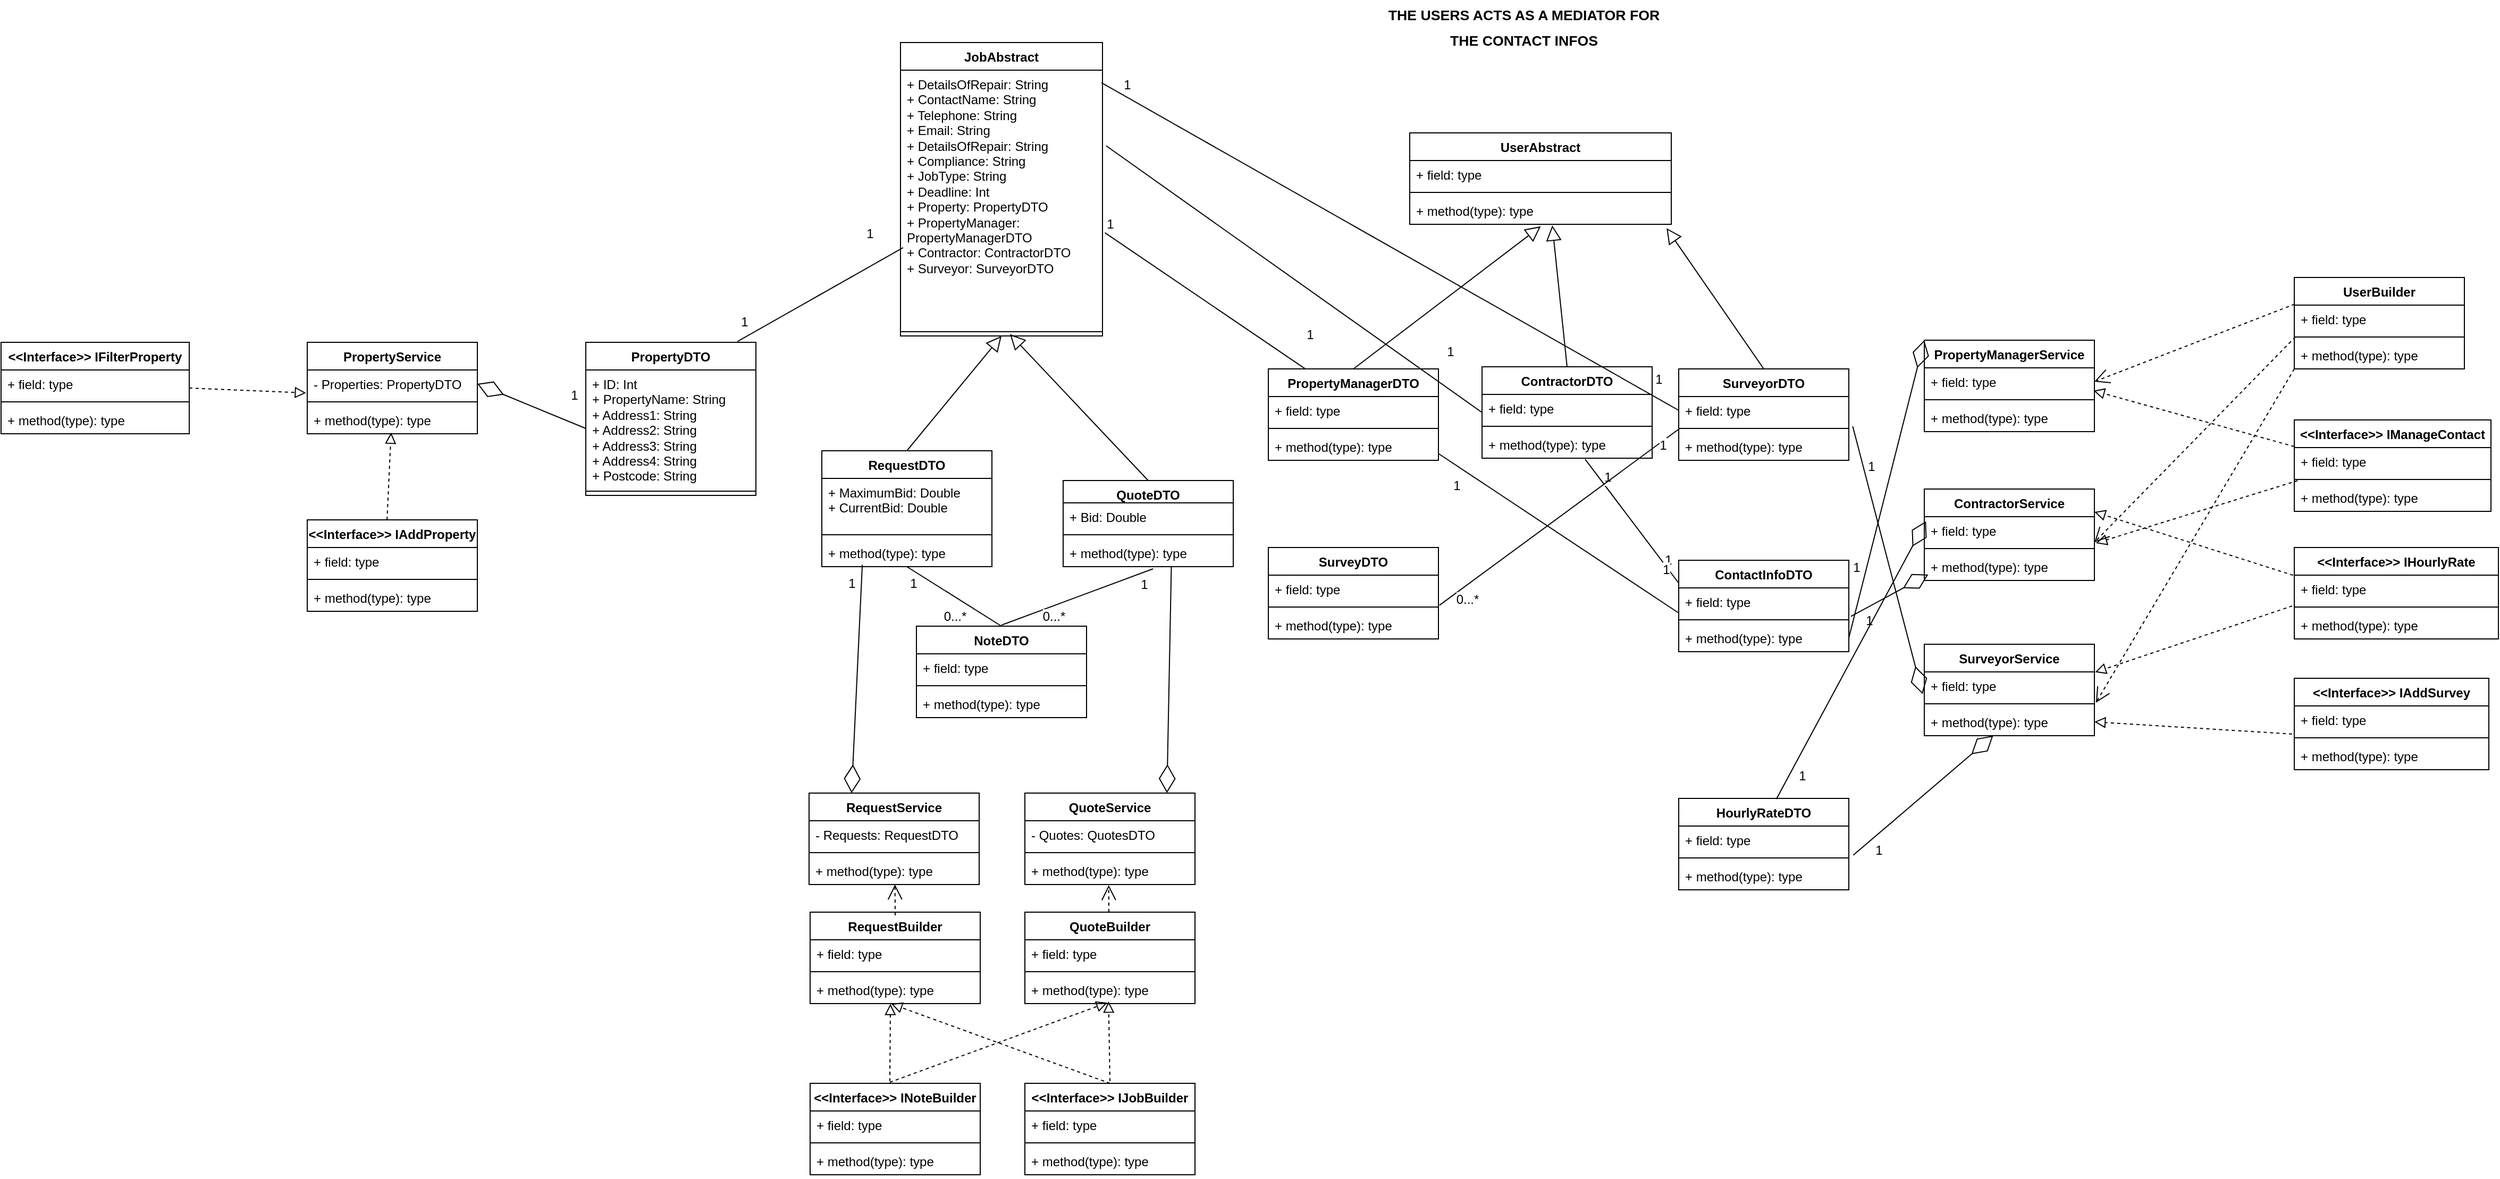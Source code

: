 <mxfile version="24.7.16">
  <diagram id="P6dQojHAQBrJRmWrth62" name="Page-1">
    <mxGraphModel dx="2396" dy="1153" grid="0" gridSize="10" guides="1" tooltips="1" connect="1" arrows="1" fold="1" page="0" pageScale="1" pageWidth="827" pageHeight="1169" math="0" shadow="0">
      <root>
        <mxCell id="0" />
        <mxCell id="1" parent="0" />
        <mxCell id="0EULkTotXLuiPx0UYuuQ-4" value="PropertyDTO" style="swimlane;fontStyle=1;align=center;verticalAlign=top;childLayout=stackLayout;horizontal=1;startSize=26;horizontalStack=0;resizeParent=1;resizeParentMax=0;resizeLast=0;collapsible=1;marginBottom=0;whiteSpace=wrap;html=1;" parent="1" vertex="1">
          <mxGeometry x="-97" y="40" width="160" height="144" as="geometry" />
        </mxCell>
        <mxCell id="0EULkTotXLuiPx0UYuuQ-5" value="+ ID: Int&lt;div&gt;+ PropertyName: String&lt;/div&gt;&lt;div&gt;+ Address1: String&lt;/div&gt;&lt;div&gt;+ Address2: String&lt;br&gt;&lt;/div&gt;&lt;div&gt;+ Address3: String&lt;br&gt;&lt;/div&gt;&lt;div&gt;+ Address4: String&lt;br&gt;&lt;/div&gt;&lt;div&gt;+ Postcode: String&lt;br&gt;&lt;/div&gt;" style="text;strokeColor=none;fillColor=none;align=left;verticalAlign=top;spacingLeft=4;spacingRight=4;overflow=hidden;rotatable=0;points=[[0,0.5],[1,0.5]];portConstraint=eastwest;whiteSpace=wrap;html=1;" parent="0EULkTotXLuiPx0UYuuQ-4" vertex="1">
          <mxGeometry y="26" width="160" height="110" as="geometry" />
        </mxCell>
        <mxCell id="0EULkTotXLuiPx0UYuuQ-6" value="" style="line;strokeWidth=1;fillColor=none;align=left;verticalAlign=middle;spacingTop=-1;spacingLeft=3;spacingRight=3;rotatable=0;labelPosition=right;points=[];portConstraint=eastwest;strokeColor=inherit;" parent="0EULkTotXLuiPx0UYuuQ-4" vertex="1">
          <mxGeometry y="136" width="160" height="8" as="geometry" />
        </mxCell>
        <mxCell id="0EULkTotXLuiPx0UYuuQ-8" value="RequestDTO" style="swimlane;fontStyle=1;align=center;verticalAlign=top;childLayout=stackLayout;horizontal=1;startSize=26;horizontalStack=0;resizeParent=1;resizeParentMax=0;resizeLast=0;collapsible=1;marginBottom=0;whiteSpace=wrap;html=1;" parent="1" vertex="1">
          <mxGeometry x="125" y="142" width="160" height="109" as="geometry" />
        </mxCell>
        <mxCell id="0EULkTotXLuiPx0UYuuQ-9" value="+ MaximumBid: Double&lt;div&gt;+ CurrentBid: Double&lt;br&gt;&lt;/div&gt;" style="text;strokeColor=none;fillColor=none;align=left;verticalAlign=top;spacingLeft=4;spacingRight=4;overflow=hidden;rotatable=0;points=[[0,0.5],[1,0.5]];portConstraint=eastwest;whiteSpace=wrap;html=1;" parent="0EULkTotXLuiPx0UYuuQ-8" vertex="1">
          <mxGeometry y="26" width="160" height="49" as="geometry" />
        </mxCell>
        <mxCell id="0EULkTotXLuiPx0UYuuQ-10" value="" style="line;strokeWidth=1;fillColor=none;align=left;verticalAlign=middle;spacingTop=-1;spacingLeft=3;spacingRight=3;rotatable=0;labelPosition=right;points=[];portConstraint=eastwest;strokeColor=inherit;" parent="0EULkTotXLuiPx0UYuuQ-8" vertex="1">
          <mxGeometry y="75" width="160" height="8" as="geometry" />
        </mxCell>
        <mxCell id="0EULkTotXLuiPx0UYuuQ-11" value="+ method(type): type" style="text;strokeColor=none;fillColor=none;align=left;verticalAlign=top;spacingLeft=4;spacingRight=4;overflow=hidden;rotatable=0;points=[[0,0.5],[1,0.5]];portConstraint=eastwest;whiteSpace=wrap;html=1;" parent="0EULkTotXLuiPx0UYuuQ-8" vertex="1">
          <mxGeometry y="83" width="160" height="26" as="geometry" />
        </mxCell>
        <mxCell id="0EULkTotXLuiPx0UYuuQ-12" value="QuoteDTO" style="swimlane;fontStyle=1;align=center;verticalAlign=top;childLayout=stackLayout;horizontal=1;startSize=21;horizontalStack=0;resizeParent=1;resizeParentMax=0;resizeLast=0;collapsible=1;marginBottom=0;whiteSpace=wrap;html=1;" parent="1" vertex="1">
          <mxGeometry x="352" y="170" width="160" height="81" as="geometry" />
        </mxCell>
        <mxCell id="0EULkTotXLuiPx0UYuuQ-13" value="+ Bid: Double" style="text;strokeColor=none;fillColor=none;align=left;verticalAlign=top;spacingLeft=4;spacingRight=4;overflow=hidden;rotatable=0;points=[[0,0.5],[1,0.5]];portConstraint=eastwest;whiteSpace=wrap;html=1;" parent="0EULkTotXLuiPx0UYuuQ-12" vertex="1">
          <mxGeometry y="21" width="160" height="26" as="geometry" />
        </mxCell>
        <mxCell id="0EULkTotXLuiPx0UYuuQ-14" value="" style="line;strokeWidth=1;fillColor=none;align=left;verticalAlign=middle;spacingTop=-1;spacingLeft=3;spacingRight=3;rotatable=0;labelPosition=right;points=[];portConstraint=eastwest;strokeColor=inherit;" parent="0EULkTotXLuiPx0UYuuQ-12" vertex="1">
          <mxGeometry y="47" width="160" height="8" as="geometry" />
        </mxCell>
        <mxCell id="0EULkTotXLuiPx0UYuuQ-15" value="+ method(type): type" style="text;strokeColor=none;fillColor=none;align=left;verticalAlign=top;spacingLeft=4;spacingRight=4;overflow=hidden;rotatable=0;points=[[0,0.5],[1,0.5]];portConstraint=eastwest;whiteSpace=wrap;html=1;" parent="0EULkTotXLuiPx0UYuuQ-12" vertex="1">
          <mxGeometry y="55" width="160" height="26" as="geometry" />
        </mxCell>
        <mxCell id="0EULkTotXLuiPx0UYuuQ-20" value="PropertyManagerDTO" style="swimlane;fontStyle=1;align=center;verticalAlign=top;childLayout=stackLayout;horizontal=1;startSize=26;horizontalStack=0;resizeParent=1;resizeParentMax=0;resizeLast=0;collapsible=1;marginBottom=0;whiteSpace=wrap;html=1;" parent="1" vertex="1">
          <mxGeometry x="545" y="65" width="160" height="86" as="geometry" />
        </mxCell>
        <mxCell id="0EULkTotXLuiPx0UYuuQ-21" value="+ field: type" style="text;strokeColor=none;fillColor=none;align=left;verticalAlign=top;spacingLeft=4;spacingRight=4;overflow=hidden;rotatable=0;points=[[0,0.5],[1,0.5]];portConstraint=eastwest;whiteSpace=wrap;html=1;" parent="0EULkTotXLuiPx0UYuuQ-20" vertex="1">
          <mxGeometry y="26" width="160" height="26" as="geometry" />
        </mxCell>
        <mxCell id="0EULkTotXLuiPx0UYuuQ-22" value="" style="line;strokeWidth=1;fillColor=none;align=left;verticalAlign=middle;spacingTop=-1;spacingLeft=3;spacingRight=3;rotatable=0;labelPosition=right;points=[];portConstraint=eastwest;strokeColor=inherit;" parent="0EULkTotXLuiPx0UYuuQ-20" vertex="1">
          <mxGeometry y="52" width="160" height="8" as="geometry" />
        </mxCell>
        <mxCell id="0EULkTotXLuiPx0UYuuQ-23" value="+ method(type): type" style="text;strokeColor=none;fillColor=none;align=left;verticalAlign=top;spacingLeft=4;spacingRight=4;overflow=hidden;rotatable=0;points=[[0,0.5],[1,0.5]];portConstraint=eastwest;whiteSpace=wrap;html=1;" parent="0EULkTotXLuiPx0UYuuQ-20" vertex="1">
          <mxGeometry y="60" width="160" height="26" as="geometry" />
        </mxCell>
        <mxCell id="0EULkTotXLuiPx0UYuuQ-24" value="ContractorDTO" style="swimlane;fontStyle=1;align=center;verticalAlign=top;childLayout=stackLayout;horizontal=1;startSize=26;horizontalStack=0;resizeParent=1;resizeParentMax=0;resizeLast=0;collapsible=1;marginBottom=0;whiteSpace=wrap;html=1;" parent="1" vertex="1">
          <mxGeometry x="746" y="63" width="160" height="86" as="geometry" />
        </mxCell>
        <mxCell id="0EULkTotXLuiPx0UYuuQ-25" value="+ field: type" style="text;strokeColor=none;fillColor=none;align=left;verticalAlign=top;spacingLeft=4;spacingRight=4;overflow=hidden;rotatable=0;points=[[0,0.5],[1,0.5]];portConstraint=eastwest;whiteSpace=wrap;html=1;" parent="0EULkTotXLuiPx0UYuuQ-24" vertex="1">
          <mxGeometry y="26" width="160" height="26" as="geometry" />
        </mxCell>
        <mxCell id="0EULkTotXLuiPx0UYuuQ-26" value="" style="line;strokeWidth=1;fillColor=none;align=left;verticalAlign=middle;spacingTop=-1;spacingLeft=3;spacingRight=3;rotatable=0;labelPosition=right;points=[];portConstraint=eastwest;strokeColor=inherit;" parent="0EULkTotXLuiPx0UYuuQ-24" vertex="1">
          <mxGeometry y="52" width="160" height="8" as="geometry" />
        </mxCell>
        <mxCell id="0EULkTotXLuiPx0UYuuQ-27" value="+ method(type): type" style="text;strokeColor=none;fillColor=none;align=left;verticalAlign=top;spacingLeft=4;spacingRight=4;overflow=hidden;rotatable=0;points=[[0,0.5],[1,0.5]];portConstraint=eastwest;whiteSpace=wrap;html=1;" parent="0EULkTotXLuiPx0UYuuQ-24" vertex="1">
          <mxGeometry y="60" width="160" height="26" as="geometry" />
        </mxCell>
        <mxCell id="0EULkTotXLuiPx0UYuuQ-28" value="SurveyorDTO" style="swimlane;fontStyle=1;align=center;verticalAlign=top;childLayout=stackLayout;horizontal=1;startSize=26;horizontalStack=0;resizeParent=1;resizeParentMax=0;resizeLast=0;collapsible=1;marginBottom=0;whiteSpace=wrap;html=1;" parent="1" vertex="1">
          <mxGeometry x="931" y="65" width="160" height="86" as="geometry" />
        </mxCell>
        <mxCell id="0EULkTotXLuiPx0UYuuQ-29" value="+ field: type" style="text;strokeColor=none;fillColor=none;align=left;verticalAlign=top;spacingLeft=4;spacingRight=4;overflow=hidden;rotatable=0;points=[[0,0.5],[1,0.5]];portConstraint=eastwest;whiteSpace=wrap;html=1;" parent="0EULkTotXLuiPx0UYuuQ-28" vertex="1">
          <mxGeometry y="26" width="160" height="26" as="geometry" />
        </mxCell>
        <mxCell id="0EULkTotXLuiPx0UYuuQ-30" value="" style="line;strokeWidth=1;fillColor=none;align=left;verticalAlign=middle;spacingTop=-1;spacingLeft=3;spacingRight=3;rotatable=0;labelPosition=right;points=[];portConstraint=eastwest;strokeColor=inherit;" parent="0EULkTotXLuiPx0UYuuQ-28" vertex="1">
          <mxGeometry y="52" width="160" height="8" as="geometry" />
        </mxCell>
        <mxCell id="0EULkTotXLuiPx0UYuuQ-31" value="+ method(type): type" style="text;strokeColor=none;fillColor=none;align=left;verticalAlign=top;spacingLeft=4;spacingRight=4;overflow=hidden;rotatable=0;points=[[0,0.5],[1,0.5]];portConstraint=eastwest;whiteSpace=wrap;html=1;" parent="0EULkTotXLuiPx0UYuuQ-28" vertex="1">
          <mxGeometry y="60" width="160" height="26" as="geometry" />
        </mxCell>
        <mxCell id="0EULkTotXLuiPx0UYuuQ-32" value="UserAbstract" style="swimlane;fontStyle=1;align=center;verticalAlign=top;childLayout=stackLayout;horizontal=1;startSize=26;horizontalStack=0;resizeParent=1;resizeParentMax=0;resizeLast=0;collapsible=1;marginBottom=0;whiteSpace=wrap;html=1;" parent="1" vertex="1">
          <mxGeometry x="678" y="-157" width="246" height="86" as="geometry" />
        </mxCell>
        <mxCell id="0EULkTotXLuiPx0UYuuQ-33" value="+ field: type" style="text;strokeColor=none;fillColor=none;align=left;verticalAlign=top;spacingLeft=4;spacingRight=4;overflow=hidden;rotatable=0;points=[[0,0.5],[1,0.5]];portConstraint=eastwest;whiteSpace=wrap;html=1;" parent="0EULkTotXLuiPx0UYuuQ-32" vertex="1">
          <mxGeometry y="26" width="246" height="26" as="geometry" />
        </mxCell>
        <mxCell id="0EULkTotXLuiPx0UYuuQ-34" value="" style="line;strokeWidth=1;fillColor=none;align=left;verticalAlign=middle;spacingTop=-1;spacingLeft=3;spacingRight=3;rotatable=0;labelPosition=right;points=[];portConstraint=eastwest;strokeColor=inherit;" parent="0EULkTotXLuiPx0UYuuQ-32" vertex="1">
          <mxGeometry y="52" width="246" height="8" as="geometry" />
        </mxCell>
        <mxCell id="0EULkTotXLuiPx0UYuuQ-35" value="+ method(type): type" style="text;strokeColor=none;fillColor=none;align=left;verticalAlign=top;spacingLeft=4;spacingRight=4;overflow=hidden;rotatable=0;points=[[0,0.5],[1,0.5]];portConstraint=eastwest;whiteSpace=wrap;html=1;" parent="0EULkTotXLuiPx0UYuuQ-32" vertex="1">
          <mxGeometry y="60" width="246" height="26" as="geometry" />
        </mxCell>
        <mxCell id="0EULkTotXLuiPx0UYuuQ-36" value="NoteDTO" style="swimlane;fontStyle=1;align=center;verticalAlign=top;childLayout=stackLayout;horizontal=1;startSize=26;horizontalStack=0;resizeParent=1;resizeParentMax=0;resizeLast=0;collapsible=1;marginBottom=0;whiteSpace=wrap;html=1;" parent="1" vertex="1">
          <mxGeometry x="214" y="307" width="160" height="86" as="geometry" />
        </mxCell>
        <mxCell id="0EULkTotXLuiPx0UYuuQ-37" value="+ field: type" style="text;strokeColor=none;fillColor=none;align=left;verticalAlign=top;spacingLeft=4;spacingRight=4;overflow=hidden;rotatable=0;points=[[0,0.5],[1,0.5]];portConstraint=eastwest;whiteSpace=wrap;html=1;" parent="0EULkTotXLuiPx0UYuuQ-36" vertex="1">
          <mxGeometry y="26" width="160" height="26" as="geometry" />
        </mxCell>
        <mxCell id="0EULkTotXLuiPx0UYuuQ-38" value="" style="line;strokeWidth=1;fillColor=none;align=left;verticalAlign=middle;spacingTop=-1;spacingLeft=3;spacingRight=3;rotatable=0;labelPosition=right;points=[];portConstraint=eastwest;strokeColor=inherit;" parent="0EULkTotXLuiPx0UYuuQ-36" vertex="1">
          <mxGeometry y="52" width="160" height="8" as="geometry" />
        </mxCell>
        <mxCell id="0EULkTotXLuiPx0UYuuQ-39" value="+ method(type): type" style="text;strokeColor=none;fillColor=none;align=left;verticalAlign=top;spacingLeft=4;spacingRight=4;overflow=hidden;rotatable=0;points=[[0,0.5],[1,0.5]];portConstraint=eastwest;whiteSpace=wrap;html=1;" parent="0EULkTotXLuiPx0UYuuQ-36" vertex="1">
          <mxGeometry y="60" width="160" height="26" as="geometry" />
        </mxCell>
        <mxCell id="0EULkTotXLuiPx0UYuuQ-40" value="ContactInfoDTO" style="swimlane;fontStyle=1;align=center;verticalAlign=top;childLayout=stackLayout;horizontal=1;startSize=26;horizontalStack=0;resizeParent=1;resizeParentMax=0;resizeLast=0;collapsible=1;marginBottom=0;whiteSpace=wrap;html=1;" parent="1" vertex="1">
          <mxGeometry x="931" y="245" width="160" height="86" as="geometry" />
        </mxCell>
        <mxCell id="0EULkTotXLuiPx0UYuuQ-41" value="+ field: type" style="text;strokeColor=none;fillColor=none;align=left;verticalAlign=top;spacingLeft=4;spacingRight=4;overflow=hidden;rotatable=0;points=[[0,0.5],[1,0.5]];portConstraint=eastwest;whiteSpace=wrap;html=1;" parent="0EULkTotXLuiPx0UYuuQ-40" vertex="1">
          <mxGeometry y="26" width="160" height="26" as="geometry" />
        </mxCell>
        <mxCell id="0EULkTotXLuiPx0UYuuQ-42" value="" style="line;strokeWidth=1;fillColor=none;align=left;verticalAlign=middle;spacingTop=-1;spacingLeft=3;spacingRight=3;rotatable=0;labelPosition=right;points=[];portConstraint=eastwest;strokeColor=inherit;" parent="0EULkTotXLuiPx0UYuuQ-40" vertex="1">
          <mxGeometry y="52" width="160" height="8" as="geometry" />
        </mxCell>
        <mxCell id="0EULkTotXLuiPx0UYuuQ-43" value="+ method(type): type" style="text;strokeColor=none;fillColor=none;align=left;verticalAlign=top;spacingLeft=4;spacingRight=4;overflow=hidden;rotatable=0;points=[[0,0.5],[1,0.5]];portConstraint=eastwest;whiteSpace=wrap;html=1;" parent="0EULkTotXLuiPx0UYuuQ-40" vertex="1">
          <mxGeometry y="60" width="160" height="26" as="geometry" />
        </mxCell>
        <mxCell id="0EULkTotXLuiPx0UYuuQ-44" value="SurveyDTO" style="swimlane;fontStyle=1;align=center;verticalAlign=top;childLayout=stackLayout;horizontal=1;startSize=26;horizontalStack=0;resizeParent=1;resizeParentMax=0;resizeLast=0;collapsible=1;marginBottom=0;whiteSpace=wrap;html=1;" parent="1" vertex="1">
          <mxGeometry x="545" y="233" width="160" height="86" as="geometry" />
        </mxCell>
        <mxCell id="0EULkTotXLuiPx0UYuuQ-45" value="+ field: type" style="text;strokeColor=none;fillColor=none;align=left;verticalAlign=top;spacingLeft=4;spacingRight=4;overflow=hidden;rotatable=0;points=[[0,0.5],[1,0.5]];portConstraint=eastwest;whiteSpace=wrap;html=1;" parent="0EULkTotXLuiPx0UYuuQ-44" vertex="1">
          <mxGeometry y="26" width="160" height="26" as="geometry" />
        </mxCell>
        <mxCell id="0EULkTotXLuiPx0UYuuQ-46" value="" style="line;strokeWidth=1;fillColor=none;align=left;verticalAlign=middle;spacingTop=-1;spacingLeft=3;spacingRight=3;rotatable=0;labelPosition=right;points=[];portConstraint=eastwest;strokeColor=inherit;" parent="0EULkTotXLuiPx0UYuuQ-44" vertex="1">
          <mxGeometry y="52" width="160" height="8" as="geometry" />
        </mxCell>
        <mxCell id="0EULkTotXLuiPx0UYuuQ-47" value="+ method(type): type" style="text;strokeColor=none;fillColor=none;align=left;verticalAlign=top;spacingLeft=4;spacingRight=4;overflow=hidden;rotatable=0;points=[[0,0.5],[1,0.5]];portConstraint=eastwest;whiteSpace=wrap;html=1;" parent="0EULkTotXLuiPx0UYuuQ-44" vertex="1">
          <mxGeometry y="60" width="160" height="26" as="geometry" />
        </mxCell>
        <mxCell id="0EULkTotXLuiPx0UYuuQ-48" value="HourlyRateDTO" style="swimlane;fontStyle=1;align=center;verticalAlign=top;childLayout=stackLayout;horizontal=1;startSize=26;horizontalStack=0;resizeParent=1;resizeParentMax=0;resizeLast=0;collapsible=1;marginBottom=0;whiteSpace=wrap;html=1;" parent="1" vertex="1">
          <mxGeometry x="931" y="469" width="160" height="86" as="geometry" />
        </mxCell>
        <mxCell id="0EULkTotXLuiPx0UYuuQ-49" value="+ field: type" style="text;strokeColor=none;fillColor=none;align=left;verticalAlign=top;spacingLeft=4;spacingRight=4;overflow=hidden;rotatable=0;points=[[0,0.5],[1,0.5]];portConstraint=eastwest;whiteSpace=wrap;html=1;" parent="0EULkTotXLuiPx0UYuuQ-48" vertex="1">
          <mxGeometry y="26" width="160" height="26" as="geometry" />
        </mxCell>
        <mxCell id="0EULkTotXLuiPx0UYuuQ-50" value="" style="line;strokeWidth=1;fillColor=none;align=left;verticalAlign=middle;spacingTop=-1;spacingLeft=3;spacingRight=3;rotatable=0;labelPosition=right;points=[];portConstraint=eastwest;strokeColor=inherit;" parent="0EULkTotXLuiPx0UYuuQ-48" vertex="1">
          <mxGeometry y="52" width="160" height="8" as="geometry" />
        </mxCell>
        <mxCell id="0EULkTotXLuiPx0UYuuQ-51" value="+ method(type): type" style="text;strokeColor=none;fillColor=none;align=left;verticalAlign=top;spacingLeft=4;spacingRight=4;overflow=hidden;rotatable=0;points=[[0,0.5],[1,0.5]];portConstraint=eastwest;whiteSpace=wrap;html=1;" parent="0EULkTotXLuiPx0UYuuQ-48" vertex="1">
          <mxGeometry y="60" width="160" height="26" as="geometry" />
        </mxCell>
        <mxCell id="0EULkTotXLuiPx0UYuuQ-72" value="PropertyService" style="swimlane;fontStyle=1;align=center;verticalAlign=top;childLayout=stackLayout;horizontal=1;startSize=26;horizontalStack=0;resizeParent=1;resizeParentMax=0;resizeLast=0;collapsible=1;marginBottom=0;whiteSpace=wrap;html=1;" parent="1" vertex="1">
          <mxGeometry x="-359" y="40" width="160" height="86" as="geometry" />
        </mxCell>
        <mxCell id="0EULkTotXLuiPx0UYuuQ-73" value="- Properties: PropertyDTO" style="text;strokeColor=none;fillColor=none;align=left;verticalAlign=top;spacingLeft=4;spacingRight=4;overflow=hidden;rotatable=0;points=[[0,0.5],[1,0.5]];portConstraint=eastwest;whiteSpace=wrap;html=1;" parent="0EULkTotXLuiPx0UYuuQ-72" vertex="1">
          <mxGeometry y="26" width="160" height="26" as="geometry" />
        </mxCell>
        <mxCell id="0EULkTotXLuiPx0UYuuQ-74" value="" style="line;strokeWidth=1;fillColor=none;align=left;verticalAlign=middle;spacingTop=-1;spacingLeft=3;spacingRight=3;rotatable=0;labelPosition=right;points=[];portConstraint=eastwest;strokeColor=inherit;" parent="0EULkTotXLuiPx0UYuuQ-72" vertex="1">
          <mxGeometry y="52" width="160" height="8" as="geometry" />
        </mxCell>
        <mxCell id="0EULkTotXLuiPx0UYuuQ-75" value="+ method(type): type" style="text;strokeColor=none;fillColor=none;align=left;verticalAlign=top;spacingLeft=4;spacingRight=4;overflow=hidden;rotatable=0;points=[[0,0.5],[1,0.5]];portConstraint=eastwest;whiteSpace=wrap;html=1;" parent="0EULkTotXLuiPx0UYuuQ-72" vertex="1">
          <mxGeometry y="60" width="160" height="26" as="geometry" />
        </mxCell>
        <mxCell id="0EULkTotXLuiPx0UYuuQ-76" value="JobAbstract" style="swimlane;fontStyle=1;align=center;verticalAlign=top;childLayout=stackLayout;horizontal=1;startSize=26;horizontalStack=0;resizeParent=1;resizeParentMax=0;resizeLast=0;collapsible=1;marginBottom=0;whiteSpace=wrap;html=1;" parent="1" vertex="1">
          <mxGeometry x="199" y="-242" width="190" height="276" as="geometry" />
        </mxCell>
        <mxCell id="0EULkTotXLuiPx0UYuuQ-77" value="+ DetailsOfRepair: String&lt;div&gt;+ ContactName: String&lt;br&gt;&lt;/div&gt;&lt;div&gt;+ Telephone: String&lt;br&gt;&lt;/div&gt;&lt;div&gt;+ Email: String&lt;br&gt;&lt;/div&gt;&lt;div&gt;+ DetailsOfRepair: String&lt;br&gt;&lt;/div&gt;&lt;div&gt;+ Compliance: String&lt;br&gt;&lt;/div&gt;&lt;div&gt;+ JobType: String&lt;br&gt;&lt;/div&gt;&lt;div&gt;+ Deadline: Int&lt;/div&gt;&lt;div&gt;+ Property: PropertyDTO&lt;/div&gt;&lt;div&gt;+ PropertyManager: PropertyManagerDTO&lt;/div&gt;&lt;div&gt;+ Contractor: ContractorDTO&lt;/div&gt;&lt;div&gt;+ Surveyor: SurveyorDTO&lt;/div&gt;" style="text;strokeColor=none;fillColor=none;align=left;verticalAlign=top;spacingLeft=4;spacingRight=4;overflow=hidden;rotatable=0;points=[[0,0.5],[1,0.5]];portConstraint=eastwest;whiteSpace=wrap;html=1;" parent="0EULkTotXLuiPx0UYuuQ-76" vertex="1">
          <mxGeometry y="26" width="190" height="242" as="geometry" />
        </mxCell>
        <mxCell id="0EULkTotXLuiPx0UYuuQ-78" value="" style="line;strokeWidth=1;fillColor=none;align=left;verticalAlign=middle;spacingTop=-1;spacingLeft=3;spacingRight=3;rotatable=0;labelPosition=right;points=[];portConstraint=eastwest;strokeColor=inherit;" parent="0EULkTotXLuiPx0UYuuQ-76" vertex="1">
          <mxGeometry y="268" width="190" height="8" as="geometry" />
        </mxCell>
        <mxCell id="0EULkTotXLuiPx0UYuuQ-80" value="&amp;lt;&amp;lt;Interface&amp;gt;&amp;gt; IAddProperty" style="swimlane;fontStyle=1;align=center;verticalAlign=top;childLayout=stackLayout;horizontal=1;startSize=26;horizontalStack=0;resizeParent=1;resizeParentMax=0;resizeLast=0;collapsible=1;marginBottom=0;whiteSpace=wrap;html=1;" parent="1" vertex="1">
          <mxGeometry x="-359" y="207" width="160" height="86" as="geometry" />
        </mxCell>
        <mxCell id="0EULkTotXLuiPx0UYuuQ-81" value="+ field: type" style="text;strokeColor=none;fillColor=none;align=left;verticalAlign=top;spacingLeft=4;spacingRight=4;overflow=hidden;rotatable=0;points=[[0,0.5],[1,0.5]];portConstraint=eastwest;whiteSpace=wrap;html=1;" parent="0EULkTotXLuiPx0UYuuQ-80" vertex="1">
          <mxGeometry y="26" width="160" height="26" as="geometry" />
        </mxCell>
        <mxCell id="0EULkTotXLuiPx0UYuuQ-82" value="" style="line;strokeWidth=1;fillColor=none;align=left;verticalAlign=middle;spacingTop=-1;spacingLeft=3;spacingRight=3;rotatable=0;labelPosition=right;points=[];portConstraint=eastwest;strokeColor=inherit;" parent="0EULkTotXLuiPx0UYuuQ-80" vertex="1">
          <mxGeometry y="52" width="160" height="8" as="geometry" />
        </mxCell>
        <mxCell id="0EULkTotXLuiPx0UYuuQ-83" value="+ method(type): type" style="text;strokeColor=none;fillColor=none;align=left;verticalAlign=top;spacingLeft=4;spacingRight=4;overflow=hidden;rotatable=0;points=[[0,0.5],[1,0.5]];portConstraint=eastwest;whiteSpace=wrap;html=1;" parent="0EULkTotXLuiPx0UYuuQ-80" vertex="1">
          <mxGeometry y="60" width="160" height="26" as="geometry" />
        </mxCell>
        <mxCell id="0EULkTotXLuiPx0UYuuQ-88" value="&lt;div&gt;&amp;lt;&amp;lt;Interface&amp;gt;&amp;gt;&amp;nbsp;&lt;span style=&quot;background-color: initial;&quot;&gt;IFilterProperty&lt;/span&gt;&lt;/div&gt;" style="swimlane;fontStyle=1;align=center;verticalAlign=top;childLayout=stackLayout;horizontal=1;startSize=26;horizontalStack=0;resizeParent=1;resizeParentMax=0;resizeLast=0;collapsible=1;marginBottom=0;whiteSpace=wrap;html=1;" parent="1" vertex="1">
          <mxGeometry x="-647" y="40" width="177" height="86" as="geometry">
            <mxRectangle x="-553" y="40" width="110" height="41" as="alternateBounds" />
          </mxGeometry>
        </mxCell>
        <mxCell id="0EULkTotXLuiPx0UYuuQ-89" value="+ field: type" style="text;strokeColor=none;fillColor=none;align=left;verticalAlign=top;spacingLeft=4;spacingRight=4;overflow=hidden;rotatable=0;points=[[0,0.5],[1,0.5]];portConstraint=eastwest;whiteSpace=wrap;html=1;" parent="0EULkTotXLuiPx0UYuuQ-88" vertex="1">
          <mxGeometry y="26" width="177" height="26" as="geometry" />
        </mxCell>
        <mxCell id="0EULkTotXLuiPx0UYuuQ-90" value="" style="line;strokeWidth=1;fillColor=none;align=left;verticalAlign=middle;spacingTop=-1;spacingLeft=3;spacingRight=3;rotatable=0;labelPosition=right;points=[];portConstraint=eastwest;strokeColor=inherit;" parent="0EULkTotXLuiPx0UYuuQ-88" vertex="1">
          <mxGeometry y="52" width="177" height="8" as="geometry" />
        </mxCell>
        <mxCell id="0EULkTotXLuiPx0UYuuQ-91" value="+ method(type): type" style="text;strokeColor=none;fillColor=none;align=left;verticalAlign=top;spacingLeft=4;spacingRight=4;overflow=hidden;rotatable=0;points=[[0,0.5],[1,0.5]];portConstraint=eastwest;whiteSpace=wrap;html=1;" parent="0EULkTotXLuiPx0UYuuQ-88" vertex="1">
          <mxGeometry y="60" width="177" height="26" as="geometry" />
        </mxCell>
        <mxCell id="0EULkTotXLuiPx0UYuuQ-92" value="RequestService" style="swimlane;fontStyle=1;align=center;verticalAlign=top;childLayout=stackLayout;horizontal=1;startSize=26;horizontalStack=0;resizeParent=1;resizeParentMax=0;resizeLast=0;collapsible=1;marginBottom=0;whiteSpace=wrap;html=1;" parent="1" vertex="1">
          <mxGeometry x="113" y="464" width="160" height="86" as="geometry" />
        </mxCell>
        <mxCell id="0EULkTotXLuiPx0UYuuQ-93" value="- Requests: RequestDTO" style="text;strokeColor=none;fillColor=none;align=left;verticalAlign=top;spacingLeft=4;spacingRight=4;overflow=hidden;rotatable=0;points=[[0,0.5],[1,0.5]];portConstraint=eastwest;whiteSpace=wrap;html=1;" parent="0EULkTotXLuiPx0UYuuQ-92" vertex="1">
          <mxGeometry y="26" width="160" height="26" as="geometry" />
        </mxCell>
        <mxCell id="0EULkTotXLuiPx0UYuuQ-94" value="" style="line;strokeWidth=1;fillColor=none;align=left;verticalAlign=middle;spacingTop=-1;spacingLeft=3;spacingRight=3;rotatable=0;labelPosition=right;points=[];portConstraint=eastwest;strokeColor=inherit;" parent="0EULkTotXLuiPx0UYuuQ-92" vertex="1">
          <mxGeometry y="52" width="160" height="8" as="geometry" />
        </mxCell>
        <mxCell id="0EULkTotXLuiPx0UYuuQ-95" value="+ method(type): type" style="text;strokeColor=none;fillColor=none;align=left;verticalAlign=top;spacingLeft=4;spacingRight=4;overflow=hidden;rotatable=0;points=[[0,0.5],[1,0.5]];portConstraint=eastwest;whiteSpace=wrap;html=1;" parent="0EULkTotXLuiPx0UYuuQ-92" vertex="1">
          <mxGeometry y="60" width="160" height="26" as="geometry" />
        </mxCell>
        <mxCell id="0EULkTotXLuiPx0UYuuQ-108" value="QuoteService" style="swimlane;fontStyle=1;align=center;verticalAlign=top;childLayout=stackLayout;horizontal=1;startSize=26;horizontalStack=0;resizeParent=1;resizeParentMax=0;resizeLast=0;collapsible=1;marginBottom=0;whiteSpace=wrap;html=1;" parent="1" vertex="1">
          <mxGeometry x="316" y="464" width="160" height="86" as="geometry" />
        </mxCell>
        <mxCell id="0EULkTotXLuiPx0UYuuQ-109" value="- Quotes: QuotesDTO" style="text;strokeColor=none;fillColor=none;align=left;verticalAlign=top;spacingLeft=4;spacingRight=4;overflow=hidden;rotatable=0;points=[[0,0.5],[1,0.5]];portConstraint=eastwest;whiteSpace=wrap;html=1;" parent="0EULkTotXLuiPx0UYuuQ-108" vertex="1">
          <mxGeometry y="26" width="160" height="26" as="geometry" />
        </mxCell>
        <mxCell id="0EULkTotXLuiPx0UYuuQ-110" value="" style="line;strokeWidth=1;fillColor=none;align=left;verticalAlign=middle;spacingTop=-1;spacingLeft=3;spacingRight=3;rotatable=0;labelPosition=right;points=[];portConstraint=eastwest;strokeColor=inherit;" parent="0EULkTotXLuiPx0UYuuQ-108" vertex="1">
          <mxGeometry y="52" width="160" height="8" as="geometry" />
        </mxCell>
        <mxCell id="0EULkTotXLuiPx0UYuuQ-111" value="+ method(type): type" style="text;strokeColor=none;fillColor=none;align=left;verticalAlign=top;spacingLeft=4;spacingRight=4;overflow=hidden;rotatable=0;points=[[0,0.5],[1,0.5]];portConstraint=eastwest;whiteSpace=wrap;html=1;" parent="0EULkTotXLuiPx0UYuuQ-108" vertex="1">
          <mxGeometry y="60" width="160" height="26" as="geometry" />
        </mxCell>
        <mxCell id="0EULkTotXLuiPx0UYuuQ-116" value="&amp;lt;&amp;lt;Interface&amp;gt;&amp;gt; IJobBuilder" style="swimlane;fontStyle=1;align=center;verticalAlign=top;childLayout=stackLayout;horizontal=1;startSize=26;horizontalStack=0;resizeParent=1;resizeParentMax=0;resizeLast=0;collapsible=1;marginBottom=0;whiteSpace=wrap;html=1;" parent="1" vertex="1">
          <mxGeometry x="316" y="737" width="160" height="86" as="geometry" />
        </mxCell>
        <mxCell id="0EULkTotXLuiPx0UYuuQ-117" value="+ field: type" style="text;strokeColor=none;fillColor=none;align=left;verticalAlign=top;spacingLeft=4;spacingRight=4;overflow=hidden;rotatable=0;points=[[0,0.5],[1,0.5]];portConstraint=eastwest;whiteSpace=wrap;html=1;" parent="0EULkTotXLuiPx0UYuuQ-116" vertex="1">
          <mxGeometry y="26" width="160" height="26" as="geometry" />
        </mxCell>
        <mxCell id="0EULkTotXLuiPx0UYuuQ-118" value="" style="line;strokeWidth=1;fillColor=none;align=left;verticalAlign=middle;spacingTop=-1;spacingLeft=3;spacingRight=3;rotatable=0;labelPosition=right;points=[];portConstraint=eastwest;strokeColor=inherit;" parent="0EULkTotXLuiPx0UYuuQ-116" vertex="1">
          <mxGeometry y="52" width="160" height="8" as="geometry" />
        </mxCell>
        <mxCell id="0EULkTotXLuiPx0UYuuQ-119" value="+ method(type): type" style="text;strokeColor=none;fillColor=none;align=left;verticalAlign=top;spacingLeft=4;spacingRight=4;overflow=hidden;rotatable=0;points=[[0,0.5],[1,0.5]];portConstraint=eastwest;whiteSpace=wrap;html=1;" parent="0EULkTotXLuiPx0UYuuQ-116" vertex="1">
          <mxGeometry y="60" width="160" height="26" as="geometry" />
        </mxCell>
        <mxCell id="0EULkTotXLuiPx0UYuuQ-133" value="UserBuilder" style="swimlane;fontStyle=1;align=center;verticalAlign=top;childLayout=stackLayout;horizontal=1;startSize=26;horizontalStack=0;resizeParent=1;resizeParentMax=0;resizeLast=0;collapsible=1;marginBottom=0;whiteSpace=wrap;html=1;" parent="1" vertex="1">
          <mxGeometry x="1510" y="-21" width="160" height="86" as="geometry" />
        </mxCell>
        <mxCell id="0EULkTotXLuiPx0UYuuQ-134" value="+ field: type" style="text;strokeColor=none;fillColor=none;align=left;verticalAlign=top;spacingLeft=4;spacingRight=4;overflow=hidden;rotatable=0;points=[[0,0.5],[1,0.5]];portConstraint=eastwest;whiteSpace=wrap;html=1;" parent="0EULkTotXLuiPx0UYuuQ-133" vertex="1">
          <mxGeometry y="26" width="160" height="26" as="geometry" />
        </mxCell>
        <mxCell id="0EULkTotXLuiPx0UYuuQ-135" value="" style="line;strokeWidth=1;fillColor=none;align=left;verticalAlign=middle;spacingTop=-1;spacingLeft=3;spacingRight=3;rotatable=0;labelPosition=right;points=[];portConstraint=eastwest;strokeColor=inherit;" parent="0EULkTotXLuiPx0UYuuQ-133" vertex="1">
          <mxGeometry y="52" width="160" height="8" as="geometry" />
        </mxCell>
        <mxCell id="0EULkTotXLuiPx0UYuuQ-136" value="+ method(type): type" style="text;strokeColor=none;fillColor=none;align=left;verticalAlign=top;spacingLeft=4;spacingRight=4;overflow=hidden;rotatable=0;points=[[0,0.5],[1,0.5]];portConstraint=eastwest;whiteSpace=wrap;html=1;" parent="0EULkTotXLuiPx0UYuuQ-133" vertex="1">
          <mxGeometry y="60" width="160" height="26" as="geometry" />
        </mxCell>
        <mxCell id="0EULkTotXLuiPx0UYuuQ-137" value="PropertyManagerService" style="swimlane;fontStyle=1;align=center;verticalAlign=top;childLayout=stackLayout;horizontal=1;startSize=26;horizontalStack=0;resizeParent=1;resizeParentMax=0;resizeLast=0;collapsible=1;marginBottom=0;whiteSpace=wrap;html=1;" parent="1" vertex="1">
          <mxGeometry x="1162" y="38" width="160" height="86" as="geometry" />
        </mxCell>
        <mxCell id="0EULkTotXLuiPx0UYuuQ-138" value="+ field: type" style="text;strokeColor=none;fillColor=none;align=left;verticalAlign=top;spacingLeft=4;spacingRight=4;overflow=hidden;rotatable=0;points=[[0,0.5],[1,0.5]];portConstraint=eastwest;whiteSpace=wrap;html=1;" parent="0EULkTotXLuiPx0UYuuQ-137" vertex="1">
          <mxGeometry y="26" width="160" height="26" as="geometry" />
        </mxCell>
        <mxCell id="0EULkTotXLuiPx0UYuuQ-139" value="" style="line;strokeWidth=1;fillColor=none;align=left;verticalAlign=middle;spacingTop=-1;spacingLeft=3;spacingRight=3;rotatable=0;labelPosition=right;points=[];portConstraint=eastwest;strokeColor=inherit;" parent="0EULkTotXLuiPx0UYuuQ-137" vertex="1">
          <mxGeometry y="52" width="160" height="8" as="geometry" />
        </mxCell>
        <mxCell id="0EULkTotXLuiPx0UYuuQ-140" value="+ method(type): type" style="text;strokeColor=none;fillColor=none;align=left;verticalAlign=top;spacingLeft=4;spacingRight=4;overflow=hidden;rotatable=0;points=[[0,0.5],[1,0.5]];portConstraint=eastwest;whiteSpace=wrap;html=1;" parent="0EULkTotXLuiPx0UYuuQ-137" vertex="1">
          <mxGeometry y="60" width="160" height="26" as="geometry" />
        </mxCell>
        <mxCell id="0EULkTotXLuiPx0UYuuQ-141" value="ContractorService" style="swimlane;fontStyle=1;align=center;verticalAlign=top;childLayout=stackLayout;horizontal=1;startSize=26;horizontalStack=0;resizeParent=1;resizeParentMax=0;resizeLast=0;collapsible=1;marginBottom=0;whiteSpace=wrap;html=1;" parent="1" vertex="1">
          <mxGeometry x="1162" y="178" width="160" height="86" as="geometry" />
        </mxCell>
        <mxCell id="0EULkTotXLuiPx0UYuuQ-142" value="+ field: type" style="text;strokeColor=none;fillColor=none;align=left;verticalAlign=top;spacingLeft=4;spacingRight=4;overflow=hidden;rotatable=0;points=[[0,0.5],[1,0.5]];portConstraint=eastwest;whiteSpace=wrap;html=1;" parent="0EULkTotXLuiPx0UYuuQ-141" vertex="1">
          <mxGeometry y="26" width="160" height="26" as="geometry" />
        </mxCell>
        <mxCell id="0EULkTotXLuiPx0UYuuQ-143" value="" style="line;strokeWidth=1;fillColor=none;align=left;verticalAlign=middle;spacingTop=-1;spacingLeft=3;spacingRight=3;rotatable=0;labelPosition=right;points=[];portConstraint=eastwest;strokeColor=inherit;" parent="0EULkTotXLuiPx0UYuuQ-141" vertex="1">
          <mxGeometry y="52" width="160" height="8" as="geometry" />
        </mxCell>
        <mxCell id="0EULkTotXLuiPx0UYuuQ-144" value="+ method(type): type" style="text;strokeColor=none;fillColor=none;align=left;verticalAlign=top;spacingLeft=4;spacingRight=4;overflow=hidden;rotatable=0;points=[[0,0.5],[1,0.5]];portConstraint=eastwest;whiteSpace=wrap;html=1;" parent="0EULkTotXLuiPx0UYuuQ-141" vertex="1">
          <mxGeometry y="60" width="160" height="26" as="geometry" />
        </mxCell>
        <mxCell id="0EULkTotXLuiPx0UYuuQ-145" value="SurveyorService" style="swimlane;fontStyle=1;align=center;verticalAlign=top;childLayout=stackLayout;horizontal=1;startSize=26;horizontalStack=0;resizeParent=1;resizeParentMax=0;resizeLast=0;collapsible=1;marginBottom=0;whiteSpace=wrap;html=1;" parent="1" vertex="1">
          <mxGeometry x="1162" y="324" width="160" height="86" as="geometry" />
        </mxCell>
        <mxCell id="0EULkTotXLuiPx0UYuuQ-146" value="+ field: type" style="text;strokeColor=none;fillColor=none;align=left;verticalAlign=top;spacingLeft=4;spacingRight=4;overflow=hidden;rotatable=0;points=[[0,0.5],[1,0.5]];portConstraint=eastwest;whiteSpace=wrap;html=1;" parent="0EULkTotXLuiPx0UYuuQ-145" vertex="1">
          <mxGeometry y="26" width="160" height="26" as="geometry" />
        </mxCell>
        <mxCell id="0EULkTotXLuiPx0UYuuQ-147" value="" style="line;strokeWidth=1;fillColor=none;align=left;verticalAlign=middle;spacingTop=-1;spacingLeft=3;spacingRight=3;rotatable=0;labelPosition=right;points=[];portConstraint=eastwest;strokeColor=inherit;" parent="0EULkTotXLuiPx0UYuuQ-145" vertex="1">
          <mxGeometry y="52" width="160" height="8" as="geometry" />
        </mxCell>
        <mxCell id="0EULkTotXLuiPx0UYuuQ-148" value="+ method(type): type" style="text;strokeColor=none;fillColor=none;align=left;verticalAlign=top;spacingLeft=4;spacingRight=4;overflow=hidden;rotatable=0;points=[[0,0.5],[1,0.5]];portConstraint=eastwest;whiteSpace=wrap;html=1;" parent="0EULkTotXLuiPx0UYuuQ-145" vertex="1">
          <mxGeometry y="60" width="160" height="26" as="geometry" />
        </mxCell>
        <mxCell id="0EULkTotXLuiPx0UYuuQ-153" value="&amp;lt;&amp;lt;Interface&amp;gt;&amp;gt; INoteBuilder" style="swimlane;fontStyle=1;align=center;verticalAlign=top;childLayout=stackLayout;horizontal=1;startSize=26;horizontalStack=0;resizeParent=1;resizeParentMax=0;resizeLast=0;collapsible=1;marginBottom=0;whiteSpace=wrap;html=1;" parent="1" vertex="1">
          <mxGeometry x="114" y="737" width="160" height="86" as="geometry" />
        </mxCell>
        <mxCell id="0EULkTotXLuiPx0UYuuQ-154" value="+ field: type" style="text;strokeColor=none;fillColor=none;align=left;verticalAlign=top;spacingLeft=4;spacingRight=4;overflow=hidden;rotatable=0;points=[[0,0.5],[1,0.5]];portConstraint=eastwest;whiteSpace=wrap;html=1;" parent="0EULkTotXLuiPx0UYuuQ-153" vertex="1">
          <mxGeometry y="26" width="160" height="26" as="geometry" />
        </mxCell>
        <mxCell id="0EULkTotXLuiPx0UYuuQ-155" value="" style="line;strokeWidth=1;fillColor=none;align=left;verticalAlign=middle;spacingTop=-1;spacingLeft=3;spacingRight=3;rotatable=0;labelPosition=right;points=[];portConstraint=eastwest;strokeColor=inherit;" parent="0EULkTotXLuiPx0UYuuQ-153" vertex="1">
          <mxGeometry y="52" width="160" height="8" as="geometry" />
        </mxCell>
        <mxCell id="0EULkTotXLuiPx0UYuuQ-156" value="+ method(type): type" style="text;strokeColor=none;fillColor=none;align=left;verticalAlign=top;spacingLeft=4;spacingRight=4;overflow=hidden;rotatable=0;points=[[0,0.5],[1,0.5]];portConstraint=eastwest;whiteSpace=wrap;html=1;" parent="0EULkTotXLuiPx0UYuuQ-153" vertex="1">
          <mxGeometry y="60" width="160" height="26" as="geometry" />
        </mxCell>
        <mxCell id="0EULkTotXLuiPx0UYuuQ-157" value="&amp;lt;&amp;lt;Interface&amp;gt;&amp;gt; IManageContact" style="swimlane;fontStyle=1;align=center;verticalAlign=top;childLayout=stackLayout;horizontal=1;startSize=26;horizontalStack=0;resizeParent=1;resizeParentMax=0;resizeLast=0;collapsible=1;marginBottom=0;whiteSpace=wrap;html=1;" parent="1" vertex="1">
          <mxGeometry x="1510" y="113" width="185" height="86" as="geometry" />
        </mxCell>
        <mxCell id="0EULkTotXLuiPx0UYuuQ-158" value="+ field: type" style="text;strokeColor=none;fillColor=none;align=left;verticalAlign=top;spacingLeft=4;spacingRight=4;overflow=hidden;rotatable=0;points=[[0,0.5],[1,0.5]];portConstraint=eastwest;whiteSpace=wrap;html=1;" parent="0EULkTotXLuiPx0UYuuQ-157" vertex="1">
          <mxGeometry y="26" width="185" height="26" as="geometry" />
        </mxCell>
        <mxCell id="0EULkTotXLuiPx0UYuuQ-159" value="" style="line;strokeWidth=1;fillColor=none;align=left;verticalAlign=middle;spacingTop=-1;spacingLeft=3;spacingRight=3;rotatable=0;labelPosition=right;points=[];portConstraint=eastwest;strokeColor=inherit;" parent="0EULkTotXLuiPx0UYuuQ-157" vertex="1">
          <mxGeometry y="52" width="185" height="8" as="geometry" />
        </mxCell>
        <mxCell id="0EULkTotXLuiPx0UYuuQ-160" value="+ method(type): type" style="text;strokeColor=none;fillColor=none;align=left;verticalAlign=top;spacingLeft=4;spacingRight=4;overflow=hidden;rotatable=0;points=[[0,0.5],[1,0.5]];portConstraint=eastwest;whiteSpace=wrap;html=1;" parent="0EULkTotXLuiPx0UYuuQ-157" vertex="1">
          <mxGeometry y="60" width="185" height="26" as="geometry" />
        </mxCell>
        <mxCell id="0EULkTotXLuiPx0UYuuQ-161" value="&amp;lt;&amp;lt;Interface&amp;gt;&amp;gt; IHourlyRate" style="swimlane;fontStyle=1;align=center;verticalAlign=top;childLayout=stackLayout;horizontal=1;startSize=26;horizontalStack=0;resizeParent=1;resizeParentMax=0;resizeLast=0;collapsible=1;marginBottom=0;whiteSpace=wrap;html=1;" parent="1" vertex="1">
          <mxGeometry x="1510" y="233" width="192" height="86" as="geometry" />
        </mxCell>
        <mxCell id="0EULkTotXLuiPx0UYuuQ-162" value="+ field: type" style="text;strokeColor=none;fillColor=none;align=left;verticalAlign=top;spacingLeft=4;spacingRight=4;overflow=hidden;rotatable=0;points=[[0,0.5],[1,0.5]];portConstraint=eastwest;whiteSpace=wrap;html=1;" parent="0EULkTotXLuiPx0UYuuQ-161" vertex="1">
          <mxGeometry y="26" width="192" height="26" as="geometry" />
        </mxCell>
        <mxCell id="0EULkTotXLuiPx0UYuuQ-163" value="" style="line;strokeWidth=1;fillColor=none;align=left;verticalAlign=middle;spacingTop=-1;spacingLeft=3;spacingRight=3;rotatable=0;labelPosition=right;points=[];portConstraint=eastwest;strokeColor=inherit;" parent="0EULkTotXLuiPx0UYuuQ-161" vertex="1">
          <mxGeometry y="52" width="192" height="8" as="geometry" />
        </mxCell>
        <mxCell id="0EULkTotXLuiPx0UYuuQ-164" value="+ method(type): type" style="text;strokeColor=none;fillColor=none;align=left;verticalAlign=top;spacingLeft=4;spacingRight=4;overflow=hidden;rotatable=0;points=[[0,0.5],[1,0.5]];portConstraint=eastwest;whiteSpace=wrap;html=1;" parent="0EULkTotXLuiPx0UYuuQ-161" vertex="1">
          <mxGeometry y="60" width="192" height="26" as="geometry" />
        </mxCell>
        <mxCell id="0EULkTotXLuiPx0UYuuQ-165" value="&amp;lt;&amp;lt;Interface&amp;gt;&amp;gt; IAddSurvey" style="swimlane;fontStyle=1;align=center;verticalAlign=top;childLayout=stackLayout;horizontal=1;startSize=26;horizontalStack=0;resizeParent=1;resizeParentMax=0;resizeLast=0;collapsible=1;marginBottom=0;whiteSpace=wrap;html=1;" parent="1" vertex="1">
          <mxGeometry x="1510" y="356" width="183" height="86" as="geometry" />
        </mxCell>
        <mxCell id="0EULkTotXLuiPx0UYuuQ-166" value="+ field: type" style="text;strokeColor=none;fillColor=none;align=left;verticalAlign=top;spacingLeft=4;spacingRight=4;overflow=hidden;rotatable=0;points=[[0,0.5],[1,0.5]];portConstraint=eastwest;whiteSpace=wrap;html=1;" parent="0EULkTotXLuiPx0UYuuQ-165" vertex="1">
          <mxGeometry y="26" width="183" height="26" as="geometry" />
        </mxCell>
        <mxCell id="0EULkTotXLuiPx0UYuuQ-167" value="" style="line;strokeWidth=1;fillColor=none;align=left;verticalAlign=middle;spacingTop=-1;spacingLeft=3;spacingRight=3;rotatable=0;labelPosition=right;points=[];portConstraint=eastwest;strokeColor=inherit;" parent="0EULkTotXLuiPx0UYuuQ-165" vertex="1">
          <mxGeometry y="52" width="183" height="8" as="geometry" />
        </mxCell>
        <mxCell id="0EULkTotXLuiPx0UYuuQ-168" value="+ method(type): type" style="text;strokeColor=none;fillColor=none;align=left;verticalAlign=top;spacingLeft=4;spacingRight=4;overflow=hidden;rotatable=0;points=[[0,0.5],[1,0.5]];portConstraint=eastwest;whiteSpace=wrap;html=1;" parent="0EULkTotXLuiPx0UYuuQ-165" vertex="1">
          <mxGeometry y="60" width="183" height="26" as="geometry" />
        </mxCell>
        <mxCell id="0EULkTotXLuiPx0UYuuQ-169" value="" style="endArrow=diamondThin;endFill=0;endSize=24;html=1;rounded=0;fontSize=12;curved=1;exitX=0;exitY=0.5;exitDx=0;exitDy=0;entryX=1;entryY=0.5;entryDx=0;entryDy=0;" parent="1" source="0EULkTotXLuiPx0UYuuQ-5" target="0EULkTotXLuiPx0UYuuQ-73" edge="1">
          <mxGeometry width="160" relative="1" as="geometry">
            <mxPoint x="22" y="207" as="sourcePoint" />
            <mxPoint x="182" y="207" as="targetPoint" />
          </mxGeometry>
        </mxCell>
        <mxCell id="0EULkTotXLuiPx0UYuuQ-170" value="" style="endArrow=diamondThin;endFill=0;endSize=24;html=1;rounded=0;fontSize=12;curved=1;exitX=0.238;exitY=0.932;exitDx=0;exitDy=0;entryX=0.25;entryY=0;entryDx=0;entryDy=0;exitPerimeter=0;" parent="1" source="0EULkTotXLuiPx0UYuuQ-11" target="0EULkTotXLuiPx0UYuuQ-92" edge="1">
          <mxGeometry width="160" relative="1" as="geometry">
            <mxPoint x="194" y="333" as="sourcePoint" />
            <mxPoint x="92" y="333" as="targetPoint" />
          </mxGeometry>
        </mxCell>
        <mxCell id="0EULkTotXLuiPx0UYuuQ-171" value="" style="endArrow=diamondThin;endFill=0;endSize=24;html=1;rounded=0;fontSize=12;curved=1;exitX=0.636;exitY=1.003;exitDx=0;exitDy=0;entryX=0.835;entryY=-0.001;entryDx=0;entryDy=0;exitPerimeter=0;entryPerimeter=0;" parent="1" source="0EULkTotXLuiPx0UYuuQ-15" target="0EULkTotXLuiPx0UYuuQ-108" edge="1">
          <mxGeometry width="160" relative="1" as="geometry">
            <mxPoint x="418" y="275" as="sourcePoint" />
            <mxPoint x="420" y="483" as="targetPoint" />
          </mxGeometry>
        </mxCell>
        <mxCell id="0EULkTotXLuiPx0UYuuQ-172" value="" style="endArrow=none;html=1;rounded=0;fontSize=12;startSize=8;endSize=8;curved=1;exitX=0.5;exitY=0;exitDx=0;exitDy=0;entryX=0.5;entryY=1;entryDx=0;entryDy=0;" parent="1" source="0EULkTotXLuiPx0UYuuQ-36" target="0EULkTotXLuiPx0UYuuQ-8" edge="1">
          <mxGeometry width="50" height="50" relative="1" as="geometry">
            <mxPoint x="59" y="339" as="sourcePoint" />
            <mxPoint x="109" y="289" as="targetPoint" />
          </mxGeometry>
        </mxCell>
        <mxCell id="0EULkTotXLuiPx0UYuuQ-175" value="1" style="edgeLabel;html=1;align=center;verticalAlign=middle;resizable=0;points=[];fontSize=12;" parent="0EULkTotXLuiPx0UYuuQ-172" vertex="1" connectable="0">
          <mxGeometry x="0.771" relative="1" as="geometry">
            <mxPoint x="-5" y="9" as="offset" />
          </mxGeometry>
        </mxCell>
        <mxCell id="0EULkTotXLuiPx0UYuuQ-173" value="" style="endArrow=none;html=1;rounded=0;fontSize=12;startSize=8;endSize=8;curved=1;exitX=0.529;exitY=1.077;exitDx=0;exitDy=0;exitPerimeter=0;" parent="1" source="0EULkTotXLuiPx0UYuuQ-15" edge="1">
          <mxGeometry width="50" height="50" relative="1" as="geometry">
            <mxPoint x="304" y="317" as="sourcePoint" />
            <mxPoint x="294" y="306" as="targetPoint" />
          </mxGeometry>
        </mxCell>
        <mxCell id="0EULkTotXLuiPx0UYuuQ-176" value="1" style="edgeLabel;html=1;align=center;verticalAlign=middle;resizable=0;points=[];fontSize=12;" parent="0EULkTotXLuiPx0UYuuQ-173" vertex="1" connectable="0">
          <mxGeometry x="-0.726" y="-1" relative="1" as="geometry">
            <mxPoint x="10" y="7" as="offset" />
          </mxGeometry>
        </mxCell>
        <mxCell id="0EULkTotXLuiPx0UYuuQ-177" value="0...*" style="edgeLabel;html=1;align=center;verticalAlign=middle;resizable=0;points=[];fontSize=12;" parent="1" vertex="1" connectable="0">
          <mxGeometry x="341.002" y="298.001" as="geometry">
            <mxPoint x="2" as="offset" />
          </mxGeometry>
        </mxCell>
        <mxCell id="0EULkTotXLuiPx0UYuuQ-178" value="0...*" style="edgeLabel;html=1;align=center;verticalAlign=middle;resizable=0;points=[];fontSize=12;" parent="1" vertex="1" connectable="0">
          <mxGeometry x="248.002" y="298.001" as="geometry">
            <mxPoint x="2" as="offset" />
          </mxGeometry>
        </mxCell>
        <mxCell id="0EULkTotXLuiPx0UYuuQ-179" value="1" style="edgeLabel;html=1;align=center;verticalAlign=middle;resizable=0;points=[];fontSize=12;" parent="1" vertex="1" connectable="0">
          <mxGeometry x="221.003" y="282.6" as="geometry">
            <mxPoint x="-68" y="-16" as="offset" />
          </mxGeometry>
        </mxCell>
        <mxCell id="0EULkTotXLuiPx0UYuuQ-180" value="1" style="edgeLabel;html=1;align=center;verticalAlign=middle;resizable=0;points=[];fontSize=12;" parent="1" vertex="1" connectable="0">
          <mxGeometry x="223.003" y="298.0" as="geometry">
            <mxPoint x="205" y="-30" as="offset" />
          </mxGeometry>
        </mxCell>
        <mxCell id="0EULkTotXLuiPx0UYuuQ-181" value="1" style="edgeLabel;html=1;align=center;verticalAlign=middle;resizable=0;points=[];fontSize=12;" parent="1" vertex="1" connectable="0">
          <mxGeometry x="-113.997" y="93.0" as="geometry">
            <mxPoint x="6" y="-3" as="offset" />
          </mxGeometry>
        </mxCell>
        <mxCell id="I50PDst2qrP9DVb1H3ON-9" value="RequestBuilder" style="swimlane;fontStyle=1;align=center;verticalAlign=top;childLayout=stackLayout;horizontal=1;startSize=26;horizontalStack=0;resizeParent=1;resizeParentMax=0;resizeLast=0;collapsible=1;marginBottom=0;whiteSpace=wrap;html=1;" vertex="1" parent="1">
          <mxGeometry x="114" y="576" width="160" height="86" as="geometry" />
        </mxCell>
        <mxCell id="I50PDst2qrP9DVb1H3ON-10" value="+ field: type" style="text;strokeColor=none;fillColor=none;align=left;verticalAlign=top;spacingLeft=4;spacingRight=4;overflow=hidden;rotatable=0;points=[[0,0.5],[1,0.5]];portConstraint=eastwest;whiteSpace=wrap;html=1;" vertex="1" parent="I50PDst2qrP9DVb1H3ON-9">
          <mxGeometry y="26" width="160" height="26" as="geometry" />
        </mxCell>
        <mxCell id="I50PDst2qrP9DVb1H3ON-11" value="" style="line;strokeWidth=1;fillColor=none;align=left;verticalAlign=middle;spacingTop=-1;spacingLeft=3;spacingRight=3;rotatable=0;labelPosition=right;points=[];portConstraint=eastwest;strokeColor=inherit;" vertex="1" parent="I50PDst2qrP9DVb1H3ON-9">
          <mxGeometry y="52" width="160" height="8" as="geometry" />
        </mxCell>
        <mxCell id="I50PDst2qrP9DVb1H3ON-12" value="+ method(type): type" style="text;strokeColor=none;fillColor=none;align=left;verticalAlign=top;spacingLeft=4;spacingRight=4;overflow=hidden;rotatable=0;points=[[0,0.5],[1,0.5]];portConstraint=eastwest;whiteSpace=wrap;html=1;" vertex="1" parent="I50PDst2qrP9DVb1H3ON-9">
          <mxGeometry y="60" width="160" height="26" as="geometry" />
        </mxCell>
        <mxCell id="I50PDst2qrP9DVb1H3ON-13" value="QuoteBuilder" style="swimlane;fontStyle=1;align=center;verticalAlign=top;childLayout=stackLayout;horizontal=1;startSize=26;horizontalStack=0;resizeParent=1;resizeParentMax=0;resizeLast=0;collapsible=1;marginBottom=0;whiteSpace=wrap;html=1;" vertex="1" parent="1">
          <mxGeometry x="316" y="576" width="160" height="86" as="geometry" />
        </mxCell>
        <mxCell id="I50PDst2qrP9DVb1H3ON-14" value="+ field: type" style="text;strokeColor=none;fillColor=none;align=left;verticalAlign=top;spacingLeft=4;spacingRight=4;overflow=hidden;rotatable=0;points=[[0,0.5],[1,0.5]];portConstraint=eastwest;whiteSpace=wrap;html=1;" vertex="1" parent="I50PDst2qrP9DVb1H3ON-13">
          <mxGeometry y="26" width="160" height="26" as="geometry" />
        </mxCell>
        <mxCell id="I50PDst2qrP9DVb1H3ON-15" value="" style="line;strokeWidth=1;fillColor=none;align=left;verticalAlign=middle;spacingTop=-1;spacingLeft=3;spacingRight=3;rotatable=0;labelPosition=right;points=[];portConstraint=eastwest;strokeColor=inherit;" vertex="1" parent="I50PDst2qrP9DVb1H3ON-13">
          <mxGeometry y="52" width="160" height="8" as="geometry" />
        </mxCell>
        <mxCell id="I50PDst2qrP9DVb1H3ON-16" value="+ method(type): type" style="text;strokeColor=none;fillColor=none;align=left;verticalAlign=top;spacingLeft=4;spacingRight=4;overflow=hidden;rotatable=0;points=[[0,0.5],[1,0.5]];portConstraint=eastwest;whiteSpace=wrap;html=1;" vertex="1" parent="I50PDst2qrP9DVb1H3ON-13">
          <mxGeometry y="60" width="160" height="26" as="geometry" />
        </mxCell>
        <mxCell id="I50PDst2qrP9DVb1H3ON-23" value="" style="endArrow=open;endSize=12;dashed=1;html=1;rounded=0;fontSize=12;curved=1;entryX=0.493;entryY=1.022;entryDx=0;entryDy=0;entryPerimeter=0;" edge="1" parent="1" target="0EULkTotXLuiPx0UYuuQ-111">
          <mxGeometry width="160" relative="1" as="geometry">
            <mxPoint x="395" y="576" as="sourcePoint" />
            <mxPoint x="459" y="724" as="targetPoint" />
          </mxGeometry>
        </mxCell>
        <mxCell id="I50PDst2qrP9DVb1H3ON-25" value="" style="endArrow=open;endSize=12;dashed=1;html=1;rounded=0;fontSize=12;curved=1;entryX=0.505;entryY=0.998;entryDx=0;entryDy=0;entryPerimeter=0;" edge="1" parent="1" target="0EULkTotXLuiPx0UYuuQ-95">
          <mxGeometry width="160" relative="1" as="geometry">
            <mxPoint x="194" y="579" as="sourcePoint" />
            <mxPoint x="192.66" y="670" as="targetPoint" />
          </mxGeometry>
        </mxCell>
        <mxCell id="I50PDst2qrP9DVb1H3ON-28" value="" style="endArrow=block;startArrow=none;endFill=0;startFill=0;endSize=8;html=1;verticalAlign=bottom;dashed=1;labelBackgroundColor=none;rounded=0;fontSize=12;curved=1;entryX=0.492;entryY=0.925;entryDx=0;entryDy=0;entryPerimeter=0;" edge="1" parent="1" target="I50PDst2qrP9DVb1H3ON-16">
          <mxGeometry width="160" relative="1" as="geometry">
            <mxPoint x="396" y="735" as="sourcePoint" />
            <mxPoint x="495" y="671" as="targetPoint" />
          </mxGeometry>
        </mxCell>
        <mxCell id="I50PDst2qrP9DVb1H3ON-29" value="" style="endArrow=block;startArrow=none;endFill=0;startFill=0;endSize=8;html=1;verticalAlign=bottom;dashed=1;labelBackgroundColor=none;rounded=0;fontSize=12;curved=1;entryX=0.472;entryY=1.009;entryDx=0;entryDy=0;entryPerimeter=0;" edge="1" parent="1" target="I50PDst2qrP9DVb1H3ON-12">
          <mxGeometry width="160" relative="1" as="geometry">
            <mxPoint x="189" y="735" as="sourcePoint" />
            <mxPoint x="404" y="675" as="targetPoint" />
          </mxGeometry>
        </mxCell>
        <mxCell id="I50PDst2qrP9DVb1H3ON-30" value="" style="endArrow=block;startArrow=none;endFill=0;startFill=0;endSize=8;html=1;verticalAlign=bottom;dashed=1;labelBackgroundColor=none;rounded=0;fontSize=12;curved=1;entryX=0.485;entryY=0.968;entryDx=0;entryDy=0;entryPerimeter=0;" edge="1" parent="1" target="I50PDst2qrP9DVb1H3ON-16">
          <mxGeometry width="160" relative="1" as="geometry">
            <mxPoint x="189" y="736" as="sourcePoint" />
            <mxPoint x="200" y="672" as="targetPoint" />
          </mxGeometry>
        </mxCell>
        <mxCell id="I50PDst2qrP9DVb1H3ON-31" value="" style="endArrow=block;startArrow=none;endFill=0;startFill=0;endSize=8;html=1;verticalAlign=bottom;dashed=1;labelBackgroundColor=none;rounded=0;fontSize=12;curved=1;exitX=0.5;exitY=0;exitDx=0;exitDy=0;entryX=0.477;entryY=1.01;entryDx=0;entryDy=0;entryPerimeter=0;" edge="1" parent="1" source="0EULkTotXLuiPx0UYuuQ-116" target="I50PDst2qrP9DVb1H3ON-12">
          <mxGeometry width="160" relative="1" as="geometry">
            <mxPoint x="199" y="746" as="sourcePoint" />
            <mxPoint x="190" y="663" as="targetPoint" />
          </mxGeometry>
        </mxCell>
        <mxCell id="I50PDst2qrP9DVb1H3ON-35" value="" style="endArrow=open;endSize=12;dashed=1;html=1;rounded=0;fontSize=12;curved=1;entryX=1;entryY=0.5;entryDx=0;entryDy=0;exitX=0.002;exitY=0.292;exitDx=0;exitDy=0;exitPerimeter=0;" edge="1" parent="1" source="0EULkTotXLuiPx0UYuuQ-133" target="0EULkTotXLuiPx0UYuuQ-138">
          <mxGeometry width="160" relative="1" as="geometry">
            <mxPoint x="1348" y="194" as="sourcePoint" />
            <mxPoint x="1351" y="116" as="targetPoint" />
          </mxGeometry>
        </mxCell>
        <mxCell id="I50PDst2qrP9DVb1H3ON-36" value="" style="endArrow=open;endSize=12;dashed=1;html=1;rounded=0;fontSize=12;curved=1;entryX=1;entryY=0.929;entryDx=0;entryDy=0;exitX=0.006;exitY=0.498;exitDx=0;exitDy=0;exitPerimeter=0;entryPerimeter=0;" edge="1" parent="1" source="0EULkTotXLuiPx0UYuuQ-135" target="0EULkTotXLuiPx0UYuuQ-142">
          <mxGeometry width="160" relative="1" as="geometry">
            <mxPoint x="1408" y="170" as="sourcePoint" />
            <mxPoint x="1332" y="87" as="targetPoint" />
          </mxGeometry>
        </mxCell>
        <mxCell id="I50PDst2qrP9DVb1H3ON-37" value="" style="endArrow=open;endSize=12;dashed=1;html=1;rounded=0;fontSize=12;curved=1;entryX=1.009;entryY=1.114;entryDx=0;entryDy=0;exitX=0;exitY=1;exitDx=0;exitDy=0;entryPerimeter=0;" edge="1" parent="1" source="0EULkTotXLuiPx0UYuuQ-133" target="0EULkTotXLuiPx0UYuuQ-146">
          <mxGeometry width="160" relative="1" as="geometry">
            <mxPoint x="1410" y="171" as="sourcePoint" />
            <mxPoint x="1332" y="238" as="targetPoint" />
          </mxGeometry>
        </mxCell>
        <mxCell id="I50PDst2qrP9DVb1H3ON-39" value="" style="endArrow=block;startArrow=none;endFill=0;startFill=0;endSize=8;html=1;verticalAlign=bottom;dashed=1;labelBackgroundColor=none;rounded=0;fontSize=12;curved=1;entryX=1.009;entryY=0.958;entryDx=0;entryDy=0;entryPerimeter=0;exitX=0.017;exitY=0.638;exitDx=0;exitDy=0;exitPerimeter=0;" edge="1" parent="1" source="0EULkTotXLuiPx0UYuuQ-159" target="0EULkTotXLuiPx0UYuuQ-142">
          <mxGeometry width="160" relative="1" as="geometry">
            <mxPoint x="1333" y="397" as="sourcePoint" />
            <mxPoint x="1493" y="397" as="targetPoint" />
          </mxGeometry>
        </mxCell>
        <mxCell id="I50PDst2qrP9DVb1H3ON-40" value="" style="endArrow=block;startArrow=none;endFill=0;startFill=0;endSize=8;html=1;verticalAlign=bottom;dashed=1;labelBackgroundColor=none;rounded=0;fontSize=12;curved=1;entryX=0.995;entryY=0.825;entryDx=0;entryDy=0;entryPerimeter=0;exitX=0;exitY=0.291;exitDx=0;exitDy=0;exitPerimeter=0;" edge="1" parent="1" source="0EULkTotXLuiPx0UYuuQ-157" target="0EULkTotXLuiPx0UYuuQ-138">
          <mxGeometry width="160" relative="1" as="geometry">
            <mxPoint x="1392" y="263" as="sourcePoint" />
            <mxPoint x="1333" y="239" as="targetPoint" />
          </mxGeometry>
        </mxCell>
        <mxCell id="I50PDst2qrP9DVb1H3ON-41" value="" style="endArrow=block;startArrow=none;endFill=0;startFill=0;endSize=8;html=1;verticalAlign=bottom;dashed=1;labelBackgroundColor=none;rounded=0;fontSize=12;curved=1;entryX=1.004;entryY=0.011;entryDx=0;entryDy=0;entryPerimeter=0;exitX=-0.01;exitY=1.115;exitDx=0;exitDy=0;exitPerimeter=0;" edge="1" parent="1" source="0EULkTotXLuiPx0UYuuQ-162" target="0EULkTotXLuiPx0UYuuQ-146">
          <mxGeometry width="160" relative="1" as="geometry">
            <mxPoint x="1406" y="273" as="sourcePoint" />
            <mxPoint x="1331" y="95" as="targetPoint" />
          </mxGeometry>
        </mxCell>
        <mxCell id="I50PDst2qrP9DVb1H3ON-42" value="" style="endArrow=block;startArrow=none;endFill=0;startFill=0;endSize=8;html=1;verticalAlign=bottom;dashed=1;labelBackgroundColor=none;rounded=0;fontSize=12;curved=1;entryX=1;entryY=0.25;entryDx=0;entryDy=0;exitX=-0.006;exitY=0.004;exitDx=0;exitDy=0;exitPerimeter=0;" edge="1" parent="1" source="0EULkTotXLuiPx0UYuuQ-162" target="0EULkTotXLuiPx0UYuuQ-141">
          <mxGeometry width="160" relative="1" as="geometry">
            <mxPoint x="1404" y="423" as="sourcePoint" />
            <mxPoint x="1333" y="360" as="targetPoint" />
          </mxGeometry>
        </mxCell>
        <mxCell id="I50PDst2qrP9DVb1H3ON-43" value="" style="endArrow=block;startArrow=none;endFill=0;startFill=0;endSize=8;html=1;verticalAlign=bottom;dashed=1;labelBackgroundColor=none;rounded=0;fontSize=12;curved=1;entryX=1;entryY=0.5;entryDx=0;entryDy=0;exitX=-0.011;exitY=1.017;exitDx=0;exitDy=0;exitPerimeter=0;" edge="1" parent="1" source="0EULkTotXLuiPx0UYuuQ-166" target="0EULkTotXLuiPx0UYuuQ-148">
          <mxGeometry width="160" relative="1" as="geometry">
            <mxPoint x="1405" y="394" as="sourcePoint" />
            <mxPoint x="1332" y="210" as="targetPoint" />
          </mxGeometry>
        </mxCell>
        <mxCell id="I50PDst2qrP9DVb1H3ON-48" value="" style="endArrow=none;html=1;rounded=0;fontSize=12;startSize=8;endSize=8;curved=1;exitX=0.606;exitY=1.036;exitDx=0;exitDy=0;exitPerimeter=0;entryX=0;entryY=0.25;entryDx=0;entryDy=0;" edge="1" parent="1" source="0EULkTotXLuiPx0UYuuQ-27" target="0EULkTotXLuiPx0UYuuQ-40">
          <mxGeometry width="50" height="50" relative="1" as="geometry">
            <mxPoint x="878" y="146" as="sourcePoint" />
            <mxPoint x="880" y="190" as="targetPoint" />
          </mxGeometry>
        </mxCell>
        <mxCell id="I50PDst2qrP9DVb1H3ON-49" value="1" style="edgeLabel;html=1;align=center;verticalAlign=middle;resizable=0;points=[];fontSize=12;" vertex="1" connectable="0" parent="I50PDst2qrP9DVb1H3ON-48">
          <mxGeometry x="-0.736" relative="1" as="geometry">
            <mxPoint x="9" y="1" as="offset" />
          </mxGeometry>
        </mxCell>
        <mxCell id="I50PDst2qrP9DVb1H3ON-50" value="1" style="edgeLabel;html=1;align=center;verticalAlign=middle;resizable=0;points=[];fontSize=12;" vertex="1" connectable="0" parent="I50PDst2qrP9DVb1H3ON-48">
          <mxGeometry x="0.596" y="-1" relative="1" as="geometry">
            <mxPoint x="8" y="1" as="offset" />
          </mxGeometry>
        </mxCell>
        <mxCell id="I50PDst2qrP9DVb1H3ON-51" value="" style="endArrow=none;html=1;rounded=0;fontSize=12;startSize=8;endSize=8;curved=1;exitX=1.001;exitY=0.759;exitDx=0;exitDy=0;exitPerimeter=0;entryX=-0.001;entryY=0.904;entryDx=0;entryDy=0;entryPerimeter=0;" edge="1" parent="1" source="0EULkTotXLuiPx0UYuuQ-23" target="0EULkTotXLuiPx0UYuuQ-41">
          <mxGeometry width="50" height="50" relative="1" as="geometry">
            <mxPoint x="822" y="137" as="sourcePoint" />
            <mxPoint x="914" y="208" as="targetPoint" />
          </mxGeometry>
        </mxCell>
        <mxCell id="I50PDst2qrP9DVb1H3ON-52" value="1" style="edgeLabel;html=1;align=center;verticalAlign=middle;resizable=0;points=[];fontSize=12;" vertex="1" connectable="0" parent="I50PDst2qrP9DVb1H3ON-51">
          <mxGeometry x="-0.736" relative="1" as="geometry">
            <mxPoint x="-13" y="10" as="offset" />
          </mxGeometry>
        </mxCell>
        <mxCell id="I50PDst2qrP9DVb1H3ON-53" value="1" style="edgeLabel;html=1;align=center;verticalAlign=middle;resizable=0;points=[];fontSize=12;" vertex="1" connectable="0" parent="I50PDst2qrP9DVb1H3ON-51">
          <mxGeometry x="0.596" y="-1" relative="1" as="geometry">
            <mxPoint x="34" y="-11" as="offset" />
          </mxGeometry>
        </mxCell>
        <mxCell id="I50PDst2qrP9DVb1H3ON-57" value="" style="endArrow=none;html=1;rounded=0;fontSize=12;startSize=8;endSize=8;curved=1;exitX=1.018;exitY=0.294;exitDx=0;exitDy=0;exitPerimeter=0;entryX=0;entryY=0.5;entryDx=0;entryDy=0;" edge="1" parent="1" source="0EULkTotXLuiPx0UYuuQ-77" target="0EULkTotXLuiPx0UYuuQ-24">
          <mxGeometry width="50" height="50" relative="1" as="geometry">
            <mxPoint x="488" y="99" as="sourcePoint" />
            <mxPoint x="534" y="99" as="targetPoint" />
          </mxGeometry>
        </mxCell>
        <mxCell id="I50PDst2qrP9DVb1H3ON-59" value="1" style="edgeLabel;html=1;align=center;verticalAlign=middle;resizable=0;points=[];fontSize=12;" vertex="1" connectable="0" parent="I50PDst2qrP9DVb1H3ON-57">
          <mxGeometry x="0.596" y="-1" relative="1" as="geometry">
            <mxPoint x="42" y="-7" as="offset" />
          </mxGeometry>
        </mxCell>
        <mxCell id="I50PDst2qrP9DVb1H3ON-64" value="&lt;sub&gt;&lt;b&gt;THE USERS ACTS AS A MEDIATOR FOR THE CONTACT INFOS&lt;/b&gt;&lt;/sub&gt;" style="text;strokeColor=none;fillColor=none;html=1;align=center;verticalAlign=middle;whiteSpace=wrap;rounded=0;fontSize=16;" vertex="1" parent="1">
          <mxGeometry x="647" y="-274" width="277" height="30" as="geometry" />
        </mxCell>
        <mxCell id="I50PDst2qrP9DVb1H3ON-71" value="" style="edgeStyle=none;html=1;endSize=12;endArrow=block;endFill=0;rounded=0;fontSize=12;curved=1;entryX=0.542;entryY=0.786;entryDx=0;entryDy=0;entryPerimeter=0;exitX=0.5;exitY=0;exitDx=0;exitDy=0;" edge="1" parent="1" source="0EULkTotXLuiPx0UYuuQ-12" target="0EULkTotXLuiPx0UYuuQ-78">
          <mxGeometry width="160" relative="1" as="geometry">
            <mxPoint x="334" y="41" as="sourcePoint" />
            <mxPoint x="293.62" y="59.116" as="targetPoint" />
          </mxGeometry>
        </mxCell>
        <mxCell id="I50PDst2qrP9DVb1H3ON-72" value="" style="edgeStyle=none;html=1;endSize=12;endArrow=block;endFill=0;rounded=0;fontSize=12;curved=1;entryX=0.5;entryY=1;entryDx=0;entryDy=0;exitX=0.5;exitY=0;exitDx=0;exitDy=0;" edge="1" parent="1" source="0EULkTotXLuiPx0UYuuQ-8" target="0EULkTotXLuiPx0UYuuQ-76">
          <mxGeometry width="160" relative="1" as="geometry">
            <mxPoint x="406" y="50" as="sourcePoint" />
            <mxPoint x="295.14" y="61.144" as="targetPoint" />
          </mxGeometry>
        </mxCell>
        <mxCell id="I50PDst2qrP9DVb1H3ON-73" value="" style="edgeStyle=none;html=1;endSize=12;endArrow=block;endFill=0;rounded=0;fontSize=12;curved=1;entryX=0.501;entryY=1.073;entryDx=0;entryDy=0;entryPerimeter=0;exitX=0.5;exitY=0;exitDx=0;exitDy=0;" edge="1" parent="1" source="0EULkTotXLuiPx0UYuuQ-20" target="0EULkTotXLuiPx0UYuuQ-35">
          <mxGeometry width="160" relative="1" as="geometry">
            <mxPoint x="672" y="154" as="sourcePoint" />
            <mxPoint x="832" y="154" as="targetPoint" />
          </mxGeometry>
        </mxCell>
        <mxCell id="I50PDst2qrP9DVb1H3ON-74" value="" style="edgeStyle=none;html=1;endSize=12;endArrow=block;endFill=0;rounded=0;fontSize=12;curved=1;entryX=0.545;entryY=1.038;entryDx=0;entryDy=0;entryPerimeter=0;exitX=0.5;exitY=0;exitDx=0;exitDy=0;" edge="1" parent="1" source="0EULkTotXLuiPx0UYuuQ-24" target="0EULkTotXLuiPx0UYuuQ-35">
          <mxGeometry width="160" relative="1" as="geometry">
            <mxPoint x="615" y="155" as="sourcePoint" />
            <mxPoint x="787" y="5" as="targetPoint" />
          </mxGeometry>
        </mxCell>
        <mxCell id="I50PDst2qrP9DVb1H3ON-76" value="" style="edgeStyle=none;html=1;endSize=12;endArrow=block;endFill=0;rounded=0;fontSize=12;curved=1;entryX=0.982;entryY=1.141;entryDx=0;entryDy=0;entryPerimeter=0;exitX=0.5;exitY=0;exitDx=0;exitDy=0;" edge="1" parent="1" source="0EULkTotXLuiPx0UYuuQ-28" target="0EULkTotXLuiPx0UYuuQ-35">
          <mxGeometry width="160" relative="1" as="geometry">
            <mxPoint x="805" y="136" as="sourcePoint" />
            <mxPoint x="798" y="4" as="targetPoint" />
          </mxGeometry>
        </mxCell>
        <mxCell id="I50PDst2qrP9DVb1H3ON-79" value="" style="endArrow=diamondThin;endFill=0;endSize=24;html=1;rounded=0;fontSize=12;curved=1;exitX=1.026;exitY=1.055;exitDx=0;exitDy=0;exitPerimeter=0;" edge="1" parent="1" source="0EULkTotXLuiPx0UYuuQ-49" target="0EULkTotXLuiPx0UYuuQ-148">
          <mxGeometry width="160" relative="1" as="geometry">
            <mxPoint x="1077" y="488" as="sourcePoint" />
            <mxPoint x="1170" y="384" as="targetPoint" />
          </mxGeometry>
        </mxCell>
        <mxCell id="I50PDst2qrP9DVb1H3ON-80" value="1" style="edgeLabel;html=1;align=center;verticalAlign=middle;resizable=0;points=[];fontSize=12;" vertex="1" connectable="0" parent="I50PDst2qrP9DVb1H3ON-79">
          <mxGeometry x="-0.772" y="1" relative="1" as="geometry">
            <mxPoint x="9" y="9" as="offset" />
          </mxGeometry>
        </mxCell>
        <mxCell id="I50PDst2qrP9DVb1H3ON-81" value="" style="endArrow=diamondThin;endFill=0;endSize=24;html=1;rounded=0;fontSize=12;curved=1;exitX=1.012;exitY=1.029;exitDx=0;exitDy=0;entryX=0.023;entryY=0.785;entryDx=0;entryDy=0;exitPerimeter=0;entryPerimeter=0;" edge="1" parent="1" source="0EULkTotXLuiPx0UYuuQ-41" target="0EULkTotXLuiPx0UYuuQ-144">
          <mxGeometry width="160" relative="1" as="geometry">
            <mxPoint x="1078" y="365" as="sourcePoint" />
            <mxPoint x="1171" y="362" as="targetPoint" />
          </mxGeometry>
        </mxCell>
        <mxCell id="I50PDst2qrP9DVb1H3ON-82" value="1" style="edgeLabel;html=1;align=center;verticalAlign=middle;resizable=0;points=[];fontSize=12;" vertex="1" connectable="0" parent="I50PDst2qrP9DVb1H3ON-81">
          <mxGeometry x="-0.772" y="1" relative="1" as="geometry">
            <mxPoint x="9" y="9" as="offset" />
          </mxGeometry>
        </mxCell>
        <mxCell id="I50PDst2qrP9DVb1H3ON-83" value="" style="endArrow=diamondThin;endFill=0;endSize=24;html=1;rounded=0;fontSize=12;curved=1;exitX=1;exitY=0.5;exitDx=0;exitDy=0;entryX=0;entryY=0;entryDx=0;entryDy=0;" edge="1" parent="1" source="0EULkTotXLuiPx0UYuuQ-43" target="0EULkTotXLuiPx0UYuuQ-137">
          <mxGeometry width="160" relative="1" as="geometry">
            <mxPoint x="1047" y="462" as="sourcePoint" />
            <mxPoint x="1176" y="268" as="targetPoint" />
          </mxGeometry>
        </mxCell>
        <mxCell id="I50PDst2qrP9DVb1H3ON-84" value="1" style="edgeLabel;html=1;align=center;verticalAlign=middle;resizable=0;points=[];fontSize=12;" vertex="1" connectable="0" parent="I50PDst2qrP9DVb1H3ON-83">
          <mxGeometry x="-0.772" y="1" relative="1" as="geometry">
            <mxPoint y="-34" as="offset" />
          </mxGeometry>
        </mxCell>
        <mxCell id="I50PDst2qrP9DVb1H3ON-85" value="" style="endArrow=diamondThin;endFill=0;endSize=24;html=1;rounded=0;fontSize=12;curved=1;exitX=1.023;exitY=1.077;exitDx=0;exitDy=0;entryX=-0.01;entryY=0.803;entryDx=0;entryDy=0;exitPerimeter=0;entryPerimeter=0;" edge="1" parent="1" source="0EULkTotXLuiPx0UYuuQ-29" target="0EULkTotXLuiPx0UYuuQ-146">
          <mxGeometry width="160" relative="1" as="geometry">
            <mxPoint x="1047" y="462" as="sourcePoint" />
            <mxPoint x="1176" y="268" as="targetPoint" />
          </mxGeometry>
        </mxCell>
        <mxCell id="I50PDst2qrP9DVb1H3ON-86" value="1" style="edgeLabel;html=1;align=center;verticalAlign=middle;resizable=0;points=[];fontSize=12;" vertex="1" connectable="0" parent="I50PDst2qrP9DVb1H3ON-85">
          <mxGeometry x="-0.772" y="1" relative="1" as="geometry">
            <mxPoint x="9" y="9" as="offset" />
          </mxGeometry>
        </mxCell>
        <mxCell id="I50PDst2qrP9DVb1H3ON-89" value="" style="endArrow=none;html=1;rounded=0;fontSize=12;startSize=8;endSize=8;curved=1;exitX=1.006;exitY=1.09;exitDx=0;exitDy=0;exitPerimeter=0;entryX=0.006;entryY=0.5;entryDx=0;entryDy=0;entryPerimeter=0;" edge="1" parent="1" source="0EULkTotXLuiPx0UYuuQ-45" target="0EULkTotXLuiPx0UYuuQ-30">
          <mxGeometry width="50" height="50" relative="1" as="geometry">
            <mxPoint x="689" y="261" as="sourcePoint" />
            <mxPoint x="885" y="459" as="targetPoint" />
          </mxGeometry>
        </mxCell>
        <mxCell id="I50PDst2qrP9DVb1H3ON-90" value="0...*" style="edgeLabel;html=1;align=center;verticalAlign=middle;resizable=0;points=[];fontSize=12;" vertex="1" connectable="0" parent="I50PDst2qrP9DVb1H3ON-89">
          <mxGeometry x="-0.736" relative="1" as="geometry">
            <mxPoint x="-4" y="16" as="offset" />
          </mxGeometry>
        </mxCell>
        <mxCell id="I50PDst2qrP9DVb1H3ON-91" value="1" style="edgeLabel;html=1;align=center;verticalAlign=middle;resizable=0;points=[];fontSize=12;" vertex="1" connectable="0" parent="I50PDst2qrP9DVb1H3ON-89">
          <mxGeometry x="0.596" y="-1" relative="1" as="geometry">
            <mxPoint x="29" y="-19" as="offset" />
          </mxGeometry>
        </mxCell>
        <mxCell id="I50PDst2qrP9DVb1H3ON-93" value="" style="endArrow=block;startArrow=none;endFill=0;startFill=0;endSize=8;html=1;verticalAlign=bottom;dashed=1;labelBackgroundColor=none;rounded=0;fontSize=12;curved=1;entryX=0.493;entryY=0.959;entryDx=0;entryDy=0;entryPerimeter=0;exitX=0.469;exitY=0;exitDx=0;exitDy=0;exitPerimeter=0;" edge="1" parent="1" source="0EULkTotXLuiPx0UYuuQ-80" target="0EULkTotXLuiPx0UYuuQ-75">
          <mxGeometry width="160" relative="1" as="geometry">
            <mxPoint x="-278.5" y="210" as="sourcePoint" />
            <mxPoint x="-279.5" y="135" as="targetPoint" />
          </mxGeometry>
        </mxCell>
        <mxCell id="I50PDst2qrP9DVb1H3ON-94" value="" style="endArrow=block;startArrow=none;endFill=0;startFill=0;endSize=8;html=1;verticalAlign=bottom;dashed=1;labelBackgroundColor=none;rounded=0;fontSize=12;curved=1;entryX=-0.007;entryY=0.831;entryDx=0;entryDy=0;entryPerimeter=0;exitX=1;exitY=0.5;exitDx=0;exitDy=0;" edge="1" parent="1" source="0EULkTotXLuiPx0UYuuQ-88" target="0EULkTotXLuiPx0UYuuQ-73">
          <mxGeometry width="160" relative="1" as="geometry">
            <mxPoint x="-274" y="217" as="sourcePoint" />
            <mxPoint x="-270" y="135" as="targetPoint" />
          </mxGeometry>
        </mxCell>
        <mxCell id="I50PDst2qrP9DVb1H3ON-114" value="" style="endArrow=none;html=1;rounded=0;fontSize=12;startSize=8;endSize=8;curved=1;exitX=1.012;exitY=0.632;exitDx=0;exitDy=0;entryX=0.217;entryY=-0.001;entryDx=0;entryDy=0;entryPerimeter=0;exitPerimeter=0;" edge="1" parent="1" source="0EULkTotXLuiPx0UYuuQ-77" target="0EULkTotXLuiPx0UYuuQ-20">
          <mxGeometry width="50" height="50" relative="1" as="geometry">
            <mxPoint x="289" y="93" as="sourcePoint" />
            <mxPoint x="756" y="146" as="targetPoint" />
          </mxGeometry>
        </mxCell>
        <mxCell id="I50PDst2qrP9DVb1H3ON-115" value="1" style="edgeLabel;html=1;align=center;verticalAlign=middle;resizable=0;points=[];fontSize=12;" vertex="1" connectable="0" parent="I50PDst2qrP9DVb1H3ON-114">
          <mxGeometry x="0.596" y="-1" relative="1" as="geometry">
            <mxPoint x="42" y="-7" as="offset" />
          </mxGeometry>
        </mxCell>
        <mxCell id="I50PDst2qrP9DVb1H3ON-116" value="1" style="edgeLabel;html=1;align=center;verticalAlign=middle;resizable=0;points=[];fontSize=12;" vertex="1" connectable="0" parent="I50PDst2qrP9DVb1H3ON-114">
          <mxGeometry x="-0.898" y="-3" relative="1" as="geometry">
            <mxPoint x="-3" y="-17" as="offset" />
          </mxGeometry>
        </mxCell>
        <mxCell id="I50PDst2qrP9DVb1H3ON-117" value="" style="endArrow=none;html=1;rounded=0;fontSize=12;startSize=8;endSize=8;curved=1;entryX=0;entryY=0.5;entryDx=0;entryDy=0;exitX=0.995;exitY=0.049;exitDx=0;exitDy=0;exitPerimeter=0;" edge="1" parent="1" source="0EULkTotXLuiPx0UYuuQ-77" target="0EULkTotXLuiPx0UYuuQ-29">
          <mxGeometry width="50" height="50" relative="1" as="geometry">
            <mxPoint x="476" y="-99" as="sourcePoint" />
            <mxPoint x="648" y="261" as="targetPoint" />
          </mxGeometry>
        </mxCell>
        <mxCell id="I50PDst2qrP9DVb1H3ON-118" value="1" style="edgeLabel;html=1;align=center;verticalAlign=middle;resizable=0;points=[];fontSize=12;" vertex="1" connectable="0" parent="I50PDst2qrP9DVb1H3ON-117">
          <mxGeometry x="0.596" y="-1" relative="1" as="geometry">
            <mxPoint x="91" y="32" as="offset" />
          </mxGeometry>
        </mxCell>
        <mxCell id="I50PDst2qrP9DVb1H3ON-119" value="1" style="edgeLabel;html=1;align=center;verticalAlign=middle;resizable=0;points=[];fontSize=12;" vertex="1" connectable="0" parent="I50PDst2qrP9DVb1H3ON-117">
          <mxGeometry x="-0.898" y="-3" relative="1" as="geometry">
            <mxPoint x="-3" y="-17" as="offset" />
          </mxGeometry>
        </mxCell>
        <mxCell id="I50PDst2qrP9DVb1H3ON-123" value="" style="endArrow=none;html=1;rounded=0;fontSize=12;startSize=8;endSize=8;curved=1;exitX=0.892;exitY=-0.006;exitDx=0;exitDy=0;entryX=0.013;entryY=0.69;entryDx=0;entryDy=0;entryPerimeter=0;exitPerimeter=0;" edge="1" parent="1" source="0EULkTotXLuiPx0UYuuQ-4" target="0EULkTotXLuiPx0UYuuQ-77">
          <mxGeometry width="50" height="50" relative="1" as="geometry">
            <mxPoint x="73" y="100" as="sourcePoint" />
            <mxPoint x="133" y="107" as="targetPoint" />
          </mxGeometry>
        </mxCell>
        <mxCell id="I50PDst2qrP9DVb1H3ON-124" value="1" style="edgeLabel;html=1;align=center;verticalAlign=middle;resizable=0;points=[];fontSize=12;" vertex="1" connectable="0" parent="I50PDst2qrP9DVb1H3ON-123">
          <mxGeometry x="0.596" y="-1" relative="1" as="geometry">
            <mxPoint x="-1" y="-32" as="offset" />
          </mxGeometry>
        </mxCell>
        <mxCell id="I50PDst2qrP9DVb1H3ON-125" value="1" style="edgeLabel;html=1;align=center;verticalAlign=middle;resizable=0;points=[];fontSize=12;" vertex="1" connectable="0" parent="I50PDst2qrP9DVb1H3ON-123">
          <mxGeometry x="-0.898" y="-3" relative="1" as="geometry">
            <mxPoint x="-3" y="-17" as="offset" />
          </mxGeometry>
        </mxCell>
        <mxCell id="I50PDst2qrP9DVb1H3ON-126" value="" style="endArrow=diamondThin;endFill=0;endSize=24;html=1;rounded=0;fontSize=12;curved=1;exitX=0.574;exitY=0.007;exitDx=0;exitDy=0;exitPerimeter=0;entryX=0.01;entryY=0.164;entryDx=0;entryDy=0;entryPerimeter=0;" edge="1" parent="1" source="0EULkTotXLuiPx0UYuuQ-48" target="0EULkTotXLuiPx0UYuuQ-142">
          <mxGeometry width="160" relative="1" as="geometry">
            <mxPoint x="1105" y="532" as="sourcePoint" />
            <mxPoint x="1237" y="420" as="targetPoint" />
          </mxGeometry>
        </mxCell>
        <mxCell id="I50PDst2qrP9DVb1H3ON-127" value="1" style="edgeLabel;html=1;align=center;verticalAlign=middle;resizable=0;points=[];fontSize=12;" vertex="1" connectable="0" parent="I50PDst2qrP9DVb1H3ON-126">
          <mxGeometry x="-0.772" y="1" relative="1" as="geometry">
            <mxPoint x="9" y="9" as="offset" />
          </mxGeometry>
        </mxCell>
      </root>
    </mxGraphModel>
  </diagram>
</mxfile>
